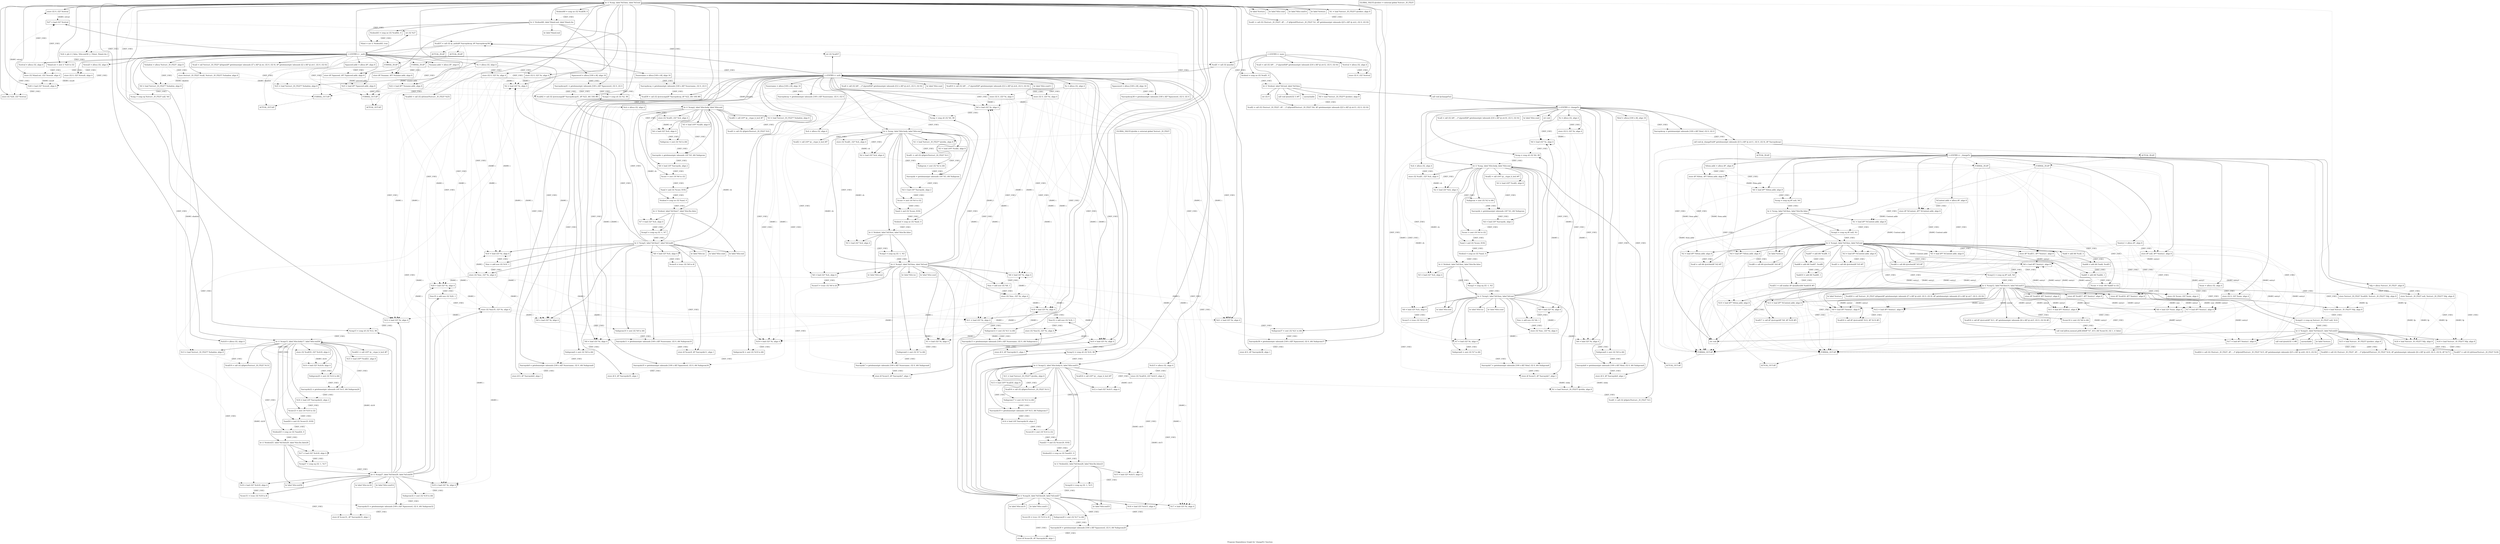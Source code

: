 digraph "Program Dependency Graph for 'changeFn' function" {
	label="Program Dependency Graph for 'changeFn' function";

	Node0x3f30900 [shape=record,label="{GLOBAL_VALUE:@stderr = external global %struct._IO_FILE*}"];
	Node0x3f30900 -> Node0x3f30970[style=dotted];
	Node0x3f30900 -> Node0x3f5b980[style=dotted];
	Node0x3f30900 -> Node0x3f6c690[style=dotted];
	Node0x3f30970 [shape=record,label="{  %1 = load %struct._IO_FILE** @stderr, align 8}"];
	Node0x3f30970 -> Node0x3f35ea0[style=dotted,label = "{DEF_USE}" ];
	Node0x3f309e0 [shape=record,label="{  %retval = alloca i32, align 4}"];
	Node0x3f309e0 -> Node0x3f341d0[style=dotted,label = "{DEF_USE}" ];
	Node0x3f309e0 -> Node0x3f34240[style=dotted,label = "{DEF_USE}" ];
	Node0x3f309e0 -> Node0x3f342b0[style=dotted,label = "{DEF_USE}" ];
	Node0x3f341d0 [shape=record,label="{  store i32 0, i32* %retval}"];
	Node0x3f341d0 -> Node0x3f342b0[style=dotted,label = "{RAW} retval"];
	Node0x3f34240 [shape=record,label="{  store i32 %26, i32* %retval}"];
	Node0x3f34240 -> Node0x3f342b0[style=dotted,label = "{RAW} retval"];
	Node0x3f342b0 [shape=record,label="{  %27 = load i32* %retval}"];
	Node0x3f342b0 -> Node0x3f38e70[style=dotted,label = "{DEF_USE}" ];
	Node0x3f341a0 [shape=record,label="{  %uname.addr = alloca i8*, align 8}"];
	Node0x3f341a0 -> Node0x3f343b0[style=dotted,label = "{DEF_USE}" ];
	Node0x3f341a0 -> Node0x3f34420[style=dotted,label = "{DEF_USE}" ];
	Node0x3f343b0 [shape=record,label="{  store i8* %uname, i8** %uname.addr, align 8}"];
	Node0x3f343b0 -> Node0x3f34420[style=dotted,label = "{RAW} uname.addr"];
	Node0x3f34420 [shape=record,label="{  %22 = load i8** %uname.addr, align 8}"];
	Node0x3f34420 -> Node0x3f36290[style=dotted,label = "{DEF_USE}" ];
	Node0x3f34420 -> Node0x3f4cb50[style=dotted];
	Node0x3f34420 -> Node0x3f4cd00[style=dotted];
	Node0x3f34550 [shape=record,label="{  %passwd.addr = alloca i8*, align 8}"];
	Node0x3f34550 -> Node0x3f345c0[style=dotted,label = "{DEF_USE}" ];
	Node0x3f34550 -> Node0x3f34630[style=dotted,label = "{DEF_USE}" ];
	Node0x3f345c0 [shape=record,label="{  store i8* %passwd, i8** %passwd.addr, align 8}"];
	Node0x3f345c0 -> Node0x3f34630[style=dotted,label = "{RAW} passwd.addr"];
	Node0x3f34630 [shape=record,label="{  %23 = load i8** %passwd.addr, align 8}"];
	Node0x3f34630 -> Node0x3f38b30[style=dotted,label = "{DEF_USE}" ];
	Node0x3f34630 -> Node0x3f4cb50[style=dotted];
	Node0x3f34630 -> Node0x3f4cd00[style=dotted];
	Node0x3f346d0 [shape=record,label="{  %i = alloca i32, align 4}"];
	Node0x3f346d0 -> Node0x3f34740[style=dotted,label = "{DEF_USE}" ];
	Node0x3f346d0 -> Node0x3f347b0[style=dotted,label = "{DEF_USE}" ];
	Node0x3f346d0 -> Node0x3f34850[style=dotted,label = "{DEF_USE}" ];
	Node0x3f346d0 -> Node0x3f34820[style=dotted,label = "{DEF_USE}" ];
	Node0x3f346d0 -> Node0x3f34490[style=dotted,label = "{DEF_USE}" ];
	Node0x3f346d0 -> Node0x3f34aa0[style=dotted,label = "{DEF_USE}" ];
	Node0x3f346d0 -> Node0x3f34b10[style=dotted,label = "{DEF_USE}" ];
	Node0x3f346d0 -> Node0x3f34b80[style=dotted,label = "{DEF_USE}" ];
	Node0x3f346d0 -> Node0x3f34bf0[style=dotted,label = "{DEF_USE}" ];
	Node0x3f346d0 -> Node0x3f34a10[style=dotted,label = "{DEF_USE}" ];
	Node0x3f346d0 -> Node0x3f34d70[style=dotted,label = "{DEF_USE}" ];
	Node0x3f346d0 -> Node0x3f34de0[style=dotted,label = "{DEF_USE}" ];
	Node0x3f34740 [shape=record,label="{  store i32 0, i32* %i, align 4}"];
	Node0x3f34740 -> Node0x3f347b0[style=dotted,label = "{RAW} i"];
	Node0x3f34740 -> Node0x3f34850[style=dotted,label = "{RAW} i"];
	Node0x3f34740 -> Node0x3f34820[style=dotted,label = "{RAW} i"];
	Node0x3f34740 -> Node0x3f34aa0[style=dotted,label = "{RAW} i"];
	Node0x3f34740 -> Node0x3f34b80[style=dotted,label = "{RAW} i"];
	Node0x3f34740 -> Node0x3f34bf0[style=dotted,label = "{RAW} i"];
	Node0x3f34740 -> Node0x3f34a10[style=dotted,label = "{RAW} i"];
	Node0x3f34740 -> Node0x3f34de0[style=dotted,label = "{RAW} i"];
	Node0x3f347b0 [shape=record,label="{  %2 = load i32* %i, align 4}"];
	Node0x3f347b0 -> Node0x3f360d0[style=dotted,label = "{DEF_USE}" ];
	Node0x3f34850 [shape=record,label="{  %9 = load i32* %i, align 4}"];
	Node0x3f34850 -> Node0x3f37710[style=dotted,label = "{DEF_USE}" ];
	Node0x3f34820 [shape=record,label="{  %10 = load i32* %i, align 4}"];
	Node0x3f34820 -> Node0x3f37900[style=dotted,label = "{DEF_USE}" ];
	Node0x3f34490 [shape=record,label="{  store i32 %inc, i32* %i, align 4}"];
	Node0x3f34490 -> Node0x3f347b0[style=dotted,label = "{RAW} i"];
	Node0x3f34490 -> Node0x3f34850[style=dotted,label = "{RAW} i"];
	Node0x3f34490 -> Node0x3f34820[style=dotted,label = "{RAW} i"];
	Node0x3f34490 -> Node0x3f34aa0[style=dotted,label = "{RAW} i"];
	Node0x3f34490 -> Node0x3f34b80[style=dotted,label = "{RAW} i"];
	Node0x3f34490 -> Node0x3f34bf0[style=dotted,label = "{RAW} i"];
	Node0x3f34490 -> Node0x3f34a10[style=dotted,label = "{RAW} i"];
	Node0x3f34490 -> Node0x3f34de0[style=dotted,label = "{RAW} i"];
	Node0x3f34aa0 [shape=record,label="{  %11 = load i32* %i, align 4}"];
	Node0x3f34aa0 -> Node0x3f35fd0[style=dotted,label = "{DEF_USE}" ];
	Node0x3f34b10 [shape=record,label="{  store i32 0, i32* %i, align 4}"];
	Node0x3f34b10 -> Node0x3f347b0[style=dotted,label = "{RAW} i"];
	Node0x3f34b10 -> Node0x3f34850[style=dotted,label = "{RAW} i"];
	Node0x3f34b10 -> Node0x3f34820[style=dotted,label = "{RAW} i"];
	Node0x3f34b10 -> Node0x3f34aa0[style=dotted,label = "{RAW} i"];
	Node0x3f34b10 -> Node0x3f34b80[style=dotted,label = "{RAW} i"];
	Node0x3f34b10 -> Node0x3f34bf0[style=dotted,label = "{RAW} i"];
	Node0x3f34b10 -> Node0x3f34a10[style=dotted,label = "{RAW} i"];
	Node0x3f34b10 -> Node0x3f34de0[style=dotted,label = "{RAW} i"];
	Node0x3f34b80 [shape=record,label="{  %12 = load i32* %i, align 4}"];
	Node0x3f34b80 -> Node0x3f363a0[style=dotted,label = "{DEF_USE}" ];
	Node0x3f34bf0 [shape=record,label="{  %19 = load i32* %i, align 4}"];
	Node0x3f34bf0 -> Node0x3f38620[style=dotted,label = "{DEF_USE}" ];
	Node0x3f34a10 [shape=record,label="{  %20 = load i32* %i, align 4}"];
	Node0x3f34a10 -> Node0x3f38810[style=dotted,label = "{DEF_USE}" ];
	Node0x3f34d70 [shape=record,label="{  store i32 %inc35, i32* %i, align 4}"];
	Node0x3f34d70 -> Node0x3f347b0[style=dotted,label = "{RAW} i"];
	Node0x3f34d70 -> Node0x3f34850[style=dotted,label = "{RAW} i"];
	Node0x3f34d70 -> Node0x3f34820[style=dotted,label = "{RAW} i"];
	Node0x3f34d70 -> Node0x3f34aa0[style=dotted,label = "{RAW} i"];
	Node0x3f34d70 -> Node0x3f34b80[style=dotted,label = "{RAW} i"];
	Node0x3f34d70 -> Node0x3f34bf0[style=dotted,label = "{RAW} i"];
	Node0x3f34d70 -> Node0x3f34a10[style=dotted,label = "{RAW} i"];
	Node0x3f34d70 -> Node0x3f34de0[style=dotted,label = "{RAW} i"];
	Node0x3f34de0 [shape=record,label="{  %21 = load i32* %i, align 4}"];
	Node0x3f34de0 -> Node0x3f35f40[style=dotted,label = "{DEF_USE}" ];
	Node0x3f34e50 [shape=record,label="{  %result = alloca i32, align 4}"];
	Node0x3f34e50 -> Node0x3f34ec0[style=dotted,label = "{DEF_USE}" ];
	Node0x3f34e50 -> Node0x3f34f30[style=dotted,label = "{DEF_USE}" ];
	Node0x3f34e50 -> Node0x3f34fd0[style=dotted,label = "{DEF_USE}" ];
	Node0x3f34ec0 [shape=record,label="{  store i32 0, i32* %result, align 4}"];
	Node0x3f34ec0 -> Node0x3f34fd0[style=dotted,label = "{RAW} result"];
	Node0x3f34f30 [shape=record,label="{  store i32 %land.ext, i32* %result, align 4}"];
	Node0x3f34f30 -> Node0x3f34fd0[style=dotted,label = "{RAW} result"];
	Node0x3f34fd0 [shape=record,label="{  %26 = load i32* %result, align 4}"];
	Node0x3f34fd0 -> Node0x3f34240[style=dotted,label = "{DEF_USE}" ];
	Node0x3f34fa0 [shape=record,label="{  %username = alloca [100 x i8], align 16}"];
	Node0x3f34fa0 -> Node0x3f35080[style=dotted,label = "{DEF_USE}" ];
	Node0x3f34fa0 -> Node0x3f350f0[style=dotted,label = "{DEF_USE}" ];
	Node0x3f34fa0 -> Node0x3f35190[style=dotted,label = "{DEF_USE}" ];
	Node0x3f35080 [shape=record,label="{  %arrayidx11 = getelementptr inbounds [100 x i8]* %username, i32 0, i64 %idxprom10}"];
	Node0x3f35080 -> Node0x3f37640[style=dotted,label = "{DEF_USE}" ];
	Node0x3f350f0 [shape=record,label="{  %arrayidx13 = getelementptr inbounds [100 x i8]* %username, i32 0, i64 %idxprom12}"];
	Node0x3f350f0 -> Node0x3f362c0[style=dotted,label = "{DEF_USE}" ];
	Node0x3f35190 [shape=record,label="{  %arraydecay = getelementptr inbounds [100 x i8]* %username, i32 0, i32 0}"];
	Node0x3f35190 -> Node0x3f36290[style=dotted,label = "{DEF_USE}" ];
	Node0x3f35160 [shape=record,label="{  %password = alloca [100 x i8], align 16}"];
	Node0x3f35160 -> Node0x3f34990[style=dotted,label = "{DEF_USE}" ];
	Node0x3f35160 -> Node0x3f35410[style=dotted,label = "{DEF_USE}" ];
	Node0x3f35160 -> Node0x3f354b0[style=dotted,label = "{DEF_USE}" ];
	Node0x3f34990 [shape=record,label="{  %arrayidx33 = getelementptr inbounds [100 x i8]* %password, i32 0, i64 %idxprom32}"];
	Node0x3f34990 -> Node0x3f38550[style=dotted,label = "{DEF_USE}" ];
	Node0x3f35410 [shape=record,label="{  %arrayidx38 = getelementptr inbounds [100 x i8]* %password, i32 0, i64 %idxprom37}"];
	Node0x3f35410 -> Node0x3f36260[style=dotted,label = "{DEF_USE}" ];
	Node0x3f354b0 [shape=record,label="{  %arraydecay41 = getelementptr inbounds [100 x i8]* %password, i32 0, i32 0}"];
	Node0x3f354b0 -> Node0x3f38b30[style=dotted,label = "{DEF_USE}" ];
	Node0x3f35480 [shape=record,label="{  %shadow = alloca %struct._IO_FILE*, align 8}"];
	Node0x3f35480 -> Node0x3f355b0[style=dotted,label = "{DEF_USE}" ];
	Node0x3f35480 -> Node0x3f35620[style=dotted,label = "{DEF_USE}" ];
	Node0x3f35480 -> Node0x3f356c0[style=dotted,label = "{DEF_USE}" ];
	Node0x3f35480 -> Node0x3f35690[style=dotted,label = "{DEF_USE}" ];
	Node0x3f35480 -> Node0x3f357c0[style=dotted,label = "{DEF_USE}" ];
	Node0x3f355b0 [shape=record,label="{  store %struct._IO_FILE* %call, %struct._IO_FILE** %shadow, align 8}"];
	Node0x3f355b0 -> Node0x3f35620[style=dotted,label = "{RAW} shadow"];
	Node0x3f355b0 -> Node0x3f356c0[style=dotted,label = "{RAW} shadow"];
	Node0x3f355b0 -> Node0x3f35690[style=dotted,label = "{RAW} shadow"];
	Node0x3f355b0 -> Node0x3f357c0[style=dotted,label = "{RAW} shadow"];
	Node0x3f35620 [shape=record,label="{  %0 = load %struct._IO_FILE** %shadow, align 8}"];
	Node0x3f35620 -> Node0x3f35d70[style=dotted,label = "{DEF_USE}" ];
	Node0x3f356c0 [shape=record,label="{  %3 = load %struct._IO_FILE** %shadow, align 8}"];
	Node0x3f356c0 -> Node0x3f36480[style=dotted,label = "{DEF_USE}" ];
	Node0x3f35690 [shape=record,label="{  %13 = load %struct._IO_FILE** %shadow, align 8}"];
	Node0x3f35690 -> Node0x3f37aa0[style=dotted,label = "{DEF_USE}" ];
	Node0x3f357c0 [shape=record,label="{  %25 = load %struct._IO_FILE** %shadow, align 8}"];
	Node0x3f357c0 -> Node0x3f36a70[style=dotted,label = "{DEF_USE}" ];
	Node0x3f358c0 [shape=record,label="{  %ch = alloca i32, align 4}"];
	Node0x3f358c0 -> Node0x3f35930[style=dotted,label = "{DEF_USE}" ];
	Node0x3f358c0 -> Node0x3f359a0[style=dotted,label = "{DEF_USE}" ];
	Node0x3f358c0 -> Node0x3f35a40[style=dotted,label = "{DEF_USE}" ];
	Node0x3f358c0 -> Node0x3f35a10[style=dotted,label = "{DEF_USE}" ];
	Node0x3f35930 [shape=record,label="{  store i32 %call3, i32* %ch, align 4}"];
	Node0x3f35930 -> Node0x3f359a0[style=dotted,label = "{RAW} ch"];
	Node0x3f35930 -> Node0x3f35a40[style=dotted,label = "{RAW} ch"];
	Node0x3f35930 -> Node0x3f35a10[style=dotted,label = "{RAW} ch"];
	Node0x3f359a0 [shape=record,label="{  %4 = load i32* %ch, align 4}"];
	Node0x3f359a0 -> Node0x3f365d0[style=dotted,label = "{DEF_USE}" ];
	Node0x3f35a40 [shape=record,label="{  %7 = load i32* %ch, align 4}"];
	Node0x3f35a40 -> Node0x3f373e0[style=dotted,label = "{DEF_USE}" ];
	Node0x3f35a10 [shape=record,label="{  %8 = load i32* %ch, align 4}"];
	Node0x3f35a10 -> Node0x3f375c0[style=dotted,label = "{DEF_USE}" ];
	Node0x3f35af0 [shape=record,label="{  %ch18 = alloca i32, align 4}"];
	Node0x3f35af0 -> Node0x3f35b60[style=dotted,label = "{DEF_USE}" ];
	Node0x3f35af0 -> Node0x3f35bd0[style=dotted,label = "{DEF_USE}" ];
	Node0x3f35af0 -> Node0x3f35c70[style=dotted,label = "{DEF_USE}" ];
	Node0x3f35af0 -> Node0x3f35c40[style=dotted,label = "{DEF_USE}" ];
	Node0x3f35b60 [shape=record,label="{  store i32 %call19, i32* %ch18, align 4}"];
	Node0x3f35b60 -> Node0x3f35bd0[style=dotted,label = "{RAW} ch18"];
	Node0x3f35b60 -> Node0x3f35c70[style=dotted,label = "{RAW} ch18"];
	Node0x3f35b60 -> Node0x3f35c40[style=dotted,label = "{RAW} ch18"];
	Node0x3f35bd0 [shape=record,label="{  %14 = load i32* %ch18, align 4}"];
	Node0x3f35bd0 -> Node0x3f37cd0[style=dotted,label = "{DEF_USE}" ];
	Node0x3f35c70 [shape=record,label="{  %17 = load i32* %ch18, align 4}"];
	Node0x3f35c70 -> Node0x3f381f0[style=dotted,label = "{DEF_USE}" ];
	Node0x3f35c40 [shape=record,label="{  %18 = load i32* %ch18, align 4}"];
	Node0x3f35c40 -> Node0x3f384d0[style=dotted,label = "{DEF_USE}" ];
	Node0x3f35d70 [shape=record,label="{  %cmp = icmp eq %struct._IO_FILE* null, %0}"];
	Node0x3f35d70 -> Node0x3f35e30[style=dotted,label = "{DEF_USE}" ];
	Node0x3f35e30 [shape=record,label="{  br i1 %cmp, label %if.then, label %if.end}"];
	Node0x3f35e30 -> Node0x3f30970;
	Node0x3f35e30 -> Node0x3f35ea0;
	Node0x3f35e30 -> Node0x3f341d0;
	Node0x3f35e30 -> Node0x3f35f10;
	Node0x3f35e30 -> Node0x3f34740;
	Node0x3f35e30 -> Node0x3f36060;
	Node0x3f35e30 -> Node0x3f347b0;
	Node0x3f35e30 -> Node0x3f360d0;
	Node0x3f35e30 -> Node0x3f36140;
	Node0x3f35e30 -> Node0x3f34aa0;
	Node0x3f35e30 -> Node0x3f35fd0;
	Node0x3f35e30 -> Node0x3f350f0;
	Node0x3f35e30 -> Node0x3f362c0;
	Node0x3f35e30 -> Node0x3f34b10;
	Node0x3f35e30 -> Node0x3f36330;
	Node0x3f35e30 -> Node0x3f34b80;
	Node0x3f35e30 -> Node0x3f363a0;
	Node0x3f35e30 -> Node0x3f361b0;
	Node0x3f35e30 -> Node0x3f34de0;
	Node0x3f35e30 -> Node0x3f35f40;
	Node0x3f35e30 -> Node0x3f35410;
	Node0x3f35e30 -> Node0x3f36260;
	Node0x3f35e30 -> Node0x3f35190;
	Node0x3f35e30 -> Node0x3f34420;
	Node0x3f35e30 -> Node0x3f36290;
	Node0x3f35e30 -> Node0x3f35280;
	Node0x3f35e30 -> Node0x3f352f0;
	Node0x3f35e30 -> Node0x3f35360;
	Node0x3f35e30 -> Node0x3f353d0;
	Node0x3f35e30 -> Node0x3f34f30;
	Node0x3f35e30 -> Node0x3f357c0;
	Node0x3f35e30 -> Node0x3f36a70;
	Node0x3f35e30 -> Node0x3f34fd0;
	Node0x3f35e30 -> Node0x3f34240;
	Node0x3f35e30 -> Node0x3f36410;
	Node0x3f35ea0 [shape=record,label="{  %call1 = call i32 (%struct._IO_FILE*, i8*, ...)* @fprintf(%struct._IO_FILE* %1, i8* getelementptr inbounds ([25 x i8]* @.str2, i32 0, i32 0))}"];
	Node0x3f35f10 [shape=record,label="{  br label %return}"];
	Node0x3f36060 [shape=record,label="{  br label %for.cond}"];
	Node0x3f360d0 [shape=record,label="{  %cmp2 = icmp slt i32 %2, 99}"];
	Node0x3f360d0 -> Node0x3f36140[style=dotted,label = "{DEF_USE}" ];
	Node0x3f36140 [shape=record,label="{  br i1 %cmp2, label %for.body, label %for.end}"];
	Node0x3f36140 -> Node0x3f356c0;
	Node0x3f36140 -> Node0x3f36480;
	Node0x3f36140 -> Node0x3f35930;
	Node0x3f36140 -> Node0x3f359a0;
	Node0x3f36140 -> Node0x3f365d0;
	Node0x3f36140 -> Node0x3f36fc0;
	Node0x3f36140 -> Node0x3f37030;
	Node0x3f36140 -> Node0x3f370a0;
	Node0x3f36140 -> Node0x3f37110;
	Node0x3f36140 -> Node0x3f36f30;
	Node0x3f36140 -> Node0x3f37290;
	Node0x3f36140 -> Node0x3f37300;
	Node0x3f36140 -> Node0x3f37370;
	Node0x3f35fd0 [shape=record,label="{  %idxprom12 = sext i32 %11 to i64}"];
	Node0x3f35fd0 -> Node0x3f350f0[style=dotted,label = "{DEF_USE}" ];
	Node0x3f362c0 [shape=record,label="{  store i8 0, i8* %arrayidx13, align 1}"];
	Node0x3f36330 [shape=record,label="{  br label %for.cond14}"];
	Node0x3f363a0 [shape=record,label="{  %cmp15 = icmp slt i32 %12, 99}"];
	Node0x3f363a0 -> Node0x3f361b0[style=dotted,label = "{DEF_USE}" ];
	Node0x3f361b0 [shape=record,label="{  br i1 %cmp15, label %for.body17, label %for.end36}"];
	Node0x3f361b0 -> Node0x3f35690;
	Node0x3f361b0 -> Node0x3f37aa0;
	Node0x3f361b0 -> Node0x3f35b60;
	Node0x3f361b0 -> Node0x3f35bd0;
	Node0x3f361b0 -> Node0x3f37cd0;
	Node0x3f361b0 -> Node0x3f37dd0;
	Node0x3f361b0 -> Node0x3f37e40;
	Node0x3f361b0 -> Node0x3f37eb0;
	Node0x3f361b0 -> Node0x3f37f20;
	Node0x3f361b0 -> Node0x3f37d40;
	Node0x3f361b0 -> Node0x3f380a0;
	Node0x3f361b0 -> Node0x3f38110;
	Node0x3f361b0 -> Node0x3f38180;
	Node0x3f35f40 [shape=record,label="{  %idxprom37 = sext i32 %21 to i64}"];
	Node0x3f35f40 -> Node0x3f35410[style=dotted,label = "{DEF_USE}" ];
	Node0x3f36260 [shape=record,label="{  store i8 0, i8* %arrayidx38, align 1}"];
	Node0x3f36290 [shape=record,label="{  %call39 = call i32 @strncmp(i8* %arraydecay, i8* %22, i64 100) #8}"];
	Node0x3f35280 [shape=record,label="{  %tobool40 = icmp ne i32 %call39, 0}"];
	Node0x3f35280 -> Node0x3f352f0[style=dotted,label = "{DEF_USE}" ];
	Node0x3f352f0 [shape=record,label="{  br i1 %tobool40, label %land.end, label %land.rhs}"];
	Node0x3f352f0 -> Node0x3f354b0;
	Node0x3f352f0 -> Node0x3f34630;
	Node0x3f352f0 -> Node0x3f38b30;
	Node0x3f352f0 -> Node0x3f389b0;
	Node0x3f352f0 -> Node0x3f38be0;
	Node0x3f352f0 -> Node0x3f38ce0;
	Node0x3f35360 [shape=record,label="{  %24 = phi i1 [ false, %for.end36 ], [ %lnot, %land.rhs ]}"];
	Node0x3f35360 -> Node0x3f353d0[style=dotted,label = "{DEF_USE}" ];
	Node0x3f353d0 [shape=record,label="{  %land.ext = zext i1 %24 to i32}"];
	Node0x3f353d0 -> Node0x3f34f30[style=dotted,label = "{DEF_USE}" ];
	Node0x3f36a70 [shape=record,label="{  %call44 = call i32 @fclose(%struct._IO_FILE* %25)}"];
	Node0x3f36410 [shape=record,label="{  br label %return}"];
	Node0x3f36480 [shape=record,label="{  %call3 = call i32 @fgetc(%struct._IO_FILE* %3)}"];
	Node0x3f365d0 [shape=record,label="{  %idxprom = sext i32 %4 to i64}"];
	Node0x3f365d0 -> Node0x3f370a0[style=dotted,label = "{DEF_USE}" ];
	Node0x3f36fc0 [shape=record,label="{  %call4 = call i16** @__ctype_b_loc() #7}"];
	Node0x3f37030 [shape=record,label="{  %5 = load i16** %call4, align 8}"];
	Node0x3f37030 -> Node0x3f370a0[style=dotted,label = "{DEF_USE}" ];
	Node0x3f370a0 [shape=record,label="{  %arrayidx = getelementptr inbounds i16* %5, i64 %idxprom}"];
	Node0x3f370a0 -> Node0x3f37110[style=dotted,label = "{DEF_USE}" ];
	Node0x3f37110 [shape=record,label="{  %6 = load i16* %arrayidx, align 2}"];
	Node0x3f37110 -> Node0x3f36f30[style=dotted,label = "{DEF_USE}" ];
	Node0x3f36f30 [shape=record,label="{  %conv = zext i16 %6 to i32}"];
	Node0x3f36f30 -> Node0x3f37290[style=dotted,label = "{DEF_USE}" ];
	Node0x3f37290 [shape=record,label="{  %and = and i32 %conv, 8192}"];
	Node0x3f37290 -> Node0x3f37300[style=dotted,label = "{DEF_USE}" ];
	Node0x3f37300 [shape=record,label="{  %tobool = icmp ne i32 %and, 0}"];
	Node0x3f37300 -> Node0x3f37370[style=dotted,label = "{DEF_USE}" ];
	Node0x3f37370 [shape=record,label="{  br i1 %tobool, label %if.then7, label %lor.lhs.false}"];
	Node0x3f37370 -> Node0x3f35a40;
	Node0x3f37370 -> Node0x3f373e0;
	Node0x3f37370 -> Node0x3f37480;
	Node0x3f37370 -> Node0x3f37450;
	Node0x3f373e0 [shape=record,label="{  %cmp5 = icmp eq i32 -1, %7}"];
	Node0x3f373e0 -> Node0x3f37480[style=dotted,label = "{DEF_USE}" ];
	Node0x3f37480 [shape=record,label="{  br i1 %cmp5, label %if.then7, label %if.end8}"];
	Node0x3f37480 -> Node0x3f347b0;
	Node0x3f37480 -> Node0x3f360d0;
	Node0x3f37480 -> Node0x3f36140;
	Node0x3f37480 -> Node0x3f37450;
	Node0x3f37480 -> Node0x3f35a10;
	Node0x3f37480 -> Node0x3f375c0;
	Node0x3f37480 -> Node0x3f34850;
	Node0x3f37480 -> Node0x3f37710;
	Node0x3f37480 -> Node0x3f35080;
	Node0x3f37480 -> Node0x3f37640;
	Node0x3f37480 -> Node0x3f37890;
	Node0x3f37480 -> Node0x3f34820;
	Node0x3f37480 -> Node0x3f37900;
	Node0x3f37480 -> Node0x3f34490;
	Node0x3f37480 -> Node0x3f37970;
	Node0x3f37450 [shape=record,label="{  br label %for.end}"];
	Node0x3f375c0 [shape=record,label="{  %conv9 = trunc i32 %8 to i8}"];
	Node0x3f375c0 -> Node0x3f37640[style=dotted,label = "{DEF_USE}" ];
	Node0x3f37710 [shape=record,label="{  %idxprom10 = sext i32 %9 to i64}"];
	Node0x3f37710 -> Node0x3f35080[style=dotted,label = "{DEF_USE}" ];
	Node0x3f37640 [shape=record,label="{  store i8 %conv9, i8* %arrayidx11, align 1}"];
	Node0x3f37890 [shape=record,label="{  br label %for.inc}"];
	Node0x3f37900 [shape=record,label="{  %inc = add nsw i32 %10, 1}"];
	Node0x3f37900 -> Node0x3f34490[style=dotted,label = "{DEF_USE}" ];
	Node0x3f37970 [shape=record,label="{  br label %for.cond}"];
	Node0x3f37aa0 [shape=record,label="{  %call19 = call i32 @fgetc(%struct._IO_FILE* %13)}"];
	Node0x3f37cd0 [shape=record,label="{  %idxprom20 = sext i32 %14 to i64}"];
	Node0x3f37cd0 -> Node0x3f37eb0[style=dotted,label = "{DEF_USE}" ];
	Node0x3f37dd0 [shape=record,label="{  %call21 = call i16** @__ctype_b_loc() #7}"];
	Node0x3f37e40 [shape=record,label="{  %15 = load i16** %call21, align 8}"];
	Node0x3f37e40 -> Node0x3f37eb0[style=dotted,label = "{DEF_USE}" ];
	Node0x3f37eb0 [shape=record,label="{  %arrayidx22 = getelementptr inbounds i16* %15, i64 %idxprom20}"];
	Node0x3f37eb0 -> Node0x3f37f20[style=dotted,label = "{DEF_USE}" ];
	Node0x3f37f20 [shape=record,label="{  %16 = load i16* %arrayidx22, align 2}"];
	Node0x3f37f20 -> Node0x3f37d40[style=dotted,label = "{DEF_USE}" ];
	Node0x3f37d40 [shape=record,label="{  %conv23 = zext i16 %16 to i32}"];
	Node0x3f37d40 -> Node0x3f380a0[style=dotted,label = "{DEF_USE}" ];
	Node0x3f380a0 [shape=record,label="{  %and24 = and i32 %conv23, 8192}"];
	Node0x3f380a0 -> Node0x3f38110[style=dotted,label = "{DEF_USE}" ];
	Node0x3f38110 [shape=record,label="{  %tobool25 = icmp ne i32 %and24, 0}"];
	Node0x3f38110 -> Node0x3f38180[style=dotted,label = "{DEF_USE}" ];
	Node0x3f38180 [shape=record,label="{  br i1 %tobool25, label %if.then29, label %lor.lhs.false26}"];
	Node0x3f38180 -> Node0x3f35c70;
	Node0x3f38180 -> Node0x3f381f0;
	Node0x3f38180 -> Node0x3f38390;
	Node0x3f38180 -> Node0x3f38360;
	Node0x3f381f0 [shape=record,label="{  %cmp27 = icmp eq i32 -1, %17}"];
	Node0x3f381f0 -> Node0x3f38390[style=dotted,label = "{DEF_USE}" ];
	Node0x3f38390 [shape=record,label="{  br i1 %cmp27, label %if.then29, label %if.end30}"];
	Node0x3f38390 -> Node0x3f34b80;
	Node0x3f38390 -> Node0x3f363a0;
	Node0x3f38390 -> Node0x3f361b0;
	Node0x3f38390 -> Node0x3f38360;
	Node0x3f38390 -> Node0x3f35c40;
	Node0x3f38390 -> Node0x3f384d0;
	Node0x3f38390 -> Node0x3f34bf0;
	Node0x3f38390 -> Node0x3f38620;
	Node0x3f38390 -> Node0x3f34990;
	Node0x3f38390 -> Node0x3f38550;
	Node0x3f38390 -> Node0x3f387a0;
	Node0x3f38390 -> Node0x3f34a10;
	Node0x3f38390 -> Node0x3f38810;
	Node0x3f38390 -> Node0x3f34d70;
	Node0x3f38390 -> Node0x3f38880;
	Node0x3f38360 [shape=record,label="{  br label %for.end36}"];
	Node0x3f384d0 [shape=record,label="{  %conv31 = trunc i32 %18 to i8}"];
	Node0x3f384d0 -> Node0x3f38550[style=dotted,label = "{DEF_USE}" ];
	Node0x3f38620 [shape=record,label="{  %idxprom32 = sext i32 %19 to i64}"];
	Node0x3f38620 -> Node0x3f34990[style=dotted,label = "{DEF_USE}" ];
	Node0x3f38550 [shape=record,label="{  store i8 %conv31, i8* %arrayidx33, align 1}"];
	Node0x3f387a0 [shape=record,label="{  br label %for.inc34}"];
	Node0x3f38810 [shape=record,label="{  %inc35 = add nsw i32 %20, 1}"];
	Node0x3f38810 -> Node0x3f34d70[style=dotted,label = "{DEF_USE}" ];
	Node0x3f38880 [shape=record,label="{  br label %for.cond14}"];
	Node0x3f38b30 [shape=record,label="{  %call42 = call i32 @strncmp(i8* %arraydecay41, i8* %23, i64 100) #8}"];
	Node0x3f389b0 [shape=record,label="{  %tobool43 = icmp ne i32 %call42, 0}"];
	Node0x3f389b0 -> Node0x3f38be0[style=dotted,label = "{DEF_USE}" ];
	Node0x3f38be0 [shape=record,label="{  %lnot = xor i1 %tobool43, true}"];
	Node0x3f38be0 -> Node0x3f35360[style=dotted,label = "{DEF_USE}" ];
	Node0x3f38ce0 [shape=record,label="{  br label %land.end}"];
	Node0x3f38e70 [shape=record,label="{  ret i32 %27}"];
	Node0x3f38e70 -> Node0x3f4bf30[style=dotted];
	Node0x3f38f00 [shape=record,label="{\<\<ENTRY\>\> _auth}"];
	Node0x3f38f00 -> Node0x3f309e0;
	Node0x3f38f00 -> Node0x3f341a0;
	Node0x3f38f00 -> Node0x3f34550;
	Node0x3f38f00 -> Node0x3f346d0;
	Node0x3f38f00 -> Node0x3f34e50;
	Node0x3f38f00 -> Node0x3f34fa0;
	Node0x3f38f00 -> Node0x3f35160;
	Node0x3f38f00 -> Node0x3f35480;
	Node0x3f38f00 -> Node0x3f358c0;
	Node0x3f38f00 -> Node0x3f35af0;
	Node0x3f38f00 -> Node0x3f343b0;
	Node0x3f38f00 -> Node0x3f345c0;
	Node0x3f38f00 -> Node0x3f34ec0;
	Node0x3f38f00 -> Node0x3f38f90;
	Node0x3f38f00 -> Node0x3f355b0;
	Node0x3f38f00 -> Node0x3f35620;
	Node0x3f38f00 -> Node0x3f35d70;
	Node0x3f38f00 -> Node0x3f35e30;
	Node0x3f38f00 -> Node0x3f342b0;
	Node0x3f38f00 -> Node0x3f38e70;
	Node0x3f38f00 -> Node0x3f4cae0[style=dashed];
	Node0x3f38f00 -> Node0x3f4cb50[style=dashed];
	Node0x3f38f00 -> Node0x3f4cc90[style=dashed];
	Node0x3f38f00 -> Node0x3f4cd00[style=dashed];
	Node0x3f38f90 [shape=record,label="{  %call = call %struct._IO_FILE* @fopen(i8* getelementptr inbounds ([7 x i8]* @.str, i32 0, i32 0), i8* getelementptr inbounds ([2 x i8]* @.str1, i32 0, i32 0))}"];
	Node0x3f46c10 [shape=record,label="{  %i = alloca i32, align 4}"];
	Node0x3f46c10 -> Node0x3f46c80[style=dotted,label = "{DEF_USE}" ];
	Node0x3f46c10 -> Node0x3f46cf0[style=dotted,label = "{DEF_USE}" ];
	Node0x3f46c10 -> Node0x3f48bd0[style=dotted,label = "{DEF_USE}" ];
	Node0x3f46c10 -> Node0x3f48ac0[style=dotted,label = "{DEF_USE}" ];
	Node0x3f46c10 -> Node0x3f48c80[style=dotted,label = "{DEF_USE}" ];
	Node0x3f46c10 -> Node0x3f48d80[style=dotted,label = "{DEF_USE}" ];
	Node0x3f46c10 -> Node0x3f48df0[style=dotted,label = "{DEF_USE}" ];
	Node0x3f46c10 -> Node0x3f48540[style=dotted,label = "{DEF_USE}" ];
	Node0x3f46c10 -> Node0x3f36700[style=dotted,label = "{DEF_USE}" ];
	Node0x3f46c10 -> Node0x3f48cf0[style=dotted,label = "{DEF_USE}" ];
	Node0x3f46c10 -> Node0x3f36880[style=dotted,label = "{DEF_USE}" ];
	Node0x3f46c10 -> Node0x3f368f0[style=dotted,label = "{DEF_USE}" ];
	Node0x3f46c80 [shape=record,label="{  store i32 0, i32* %i, align 4}"];
	Node0x3f46c80 -> Node0x3f46cf0[style=dotted,label = "{RAW} i"];
	Node0x3f46c80 -> Node0x3f48bd0[style=dotted,label = "{RAW} i"];
	Node0x3f46c80 -> Node0x3f48ac0[style=dotted,label = "{RAW} i"];
	Node0x3f46c80 -> Node0x3f48d80[style=dotted,label = "{RAW} i"];
	Node0x3f46c80 -> Node0x3f48540[style=dotted,label = "{RAW} i"];
	Node0x3f46c80 -> Node0x3f36700[style=dotted,label = "{RAW} i"];
	Node0x3f46c80 -> Node0x3f48cf0[style=dotted,label = "{RAW} i"];
	Node0x3f46c80 -> Node0x3f368f0[style=dotted,label = "{RAW} i"];
	Node0x3f46cf0 [shape=record,label="{  %0 = load i32* %i, align 4}"];
	Node0x3f46cf0 -> Node0x3f49ec0[style=dotted,label = "{DEF_USE}" ];
	Node0x3f48af0 [shape=record,label="{GLOBAL_VALUE:@stdin = external global %struct._IO_FILE*}"];
	Node0x3f48af0 -> Node0x3f48b60[style=dotted];
	Node0x3f48af0 -> Node0x3f36660[style=dotted];
	Node0x3f48af0 -> Node0x3f66dd0[style=dotted];
	Node0x3f48b60 [shape=record,label="{  %1 = load %struct._IO_FILE** @stdin, align 8}"];
	Node0x3f48b60 -> Node0x3f4a080[style=dotted,label = "{DEF_USE}" ];
	Node0x3f48bd0 [shape=record,label="{  %7 = load i32* %i, align 4}"];
	Node0x3f48bd0 -> Node0x3f4a920[style=dotted,label = "{DEF_USE}" ];
	Node0x3f48ac0 [shape=record,label="{  %8 = load i32* %i, align 4}"];
	Node0x3f48ac0 -> Node0x3f4ab10[style=dotted,label = "{DEF_USE}" ];
	Node0x3f48c80 [shape=record,label="{  store i32 %inc, i32* %i, align 4}"];
	Node0x3f48c80 -> Node0x3f46cf0[style=dotted,label = "{RAW} i"];
	Node0x3f48c80 -> Node0x3f48bd0[style=dotted,label = "{RAW} i"];
	Node0x3f48c80 -> Node0x3f48ac0[style=dotted,label = "{RAW} i"];
	Node0x3f48c80 -> Node0x3f48d80[style=dotted,label = "{RAW} i"];
	Node0x3f48c80 -> Node0x3f48540[style=dotted,label = "{RAW} i"];
	Node0x3f48c80 -> Node0x3f36700[style=dotted,label = "{RAW} i"];
	Node0x3f48c80 -> Node0x3f48cf0[style=dotted,label = "{RAW} i"];
	Node0x3f48c80 -> Node0x3f368f0[style=dotted,label = "{RAW} i"];
	Node0x3f48d80 [shape=record,label="{  %9 = load i32* %i, align 4}"];
	Node0x3f48d80 -> Node0x3f4acb0[style=dotted,label = "{DEF_USE}" ];
	Node0x3f48df0 [shape=record,label="{  store i32 0, i32* %i, align 4}"];
	Node0x3f48df0 -> Node0x3f46cf0[style=dotted,label = "{RAW} i"];
	Node0x3f48df0 -> Node0x3f48bd0[style=dotted,label = "{RAW} i"];
	Node0x3f48df0 -> Node0x3f48ac0[style=dotted,label = "{RAW} i"];
	Node0x3f48df0 -> Node0x3f48d80[style=dotted,label = "{RAW} i"];
	Node0x3f48df0 -> Node0x3f48540[style=dotted,label = "{RAW} i"];
	Node0x3f48df0 -> Node0x3f36700[style=dotted,label = "{RAW} i"];
	Node0x3f48df0 -> Node0x3f48cf0[style=dotted,label = "{RAW} i"];
	Node0x3f48df0 -> Node0x3f368f0[style=dotted,label = "{RAW} i"];
	Node0x3f48540 [shape=record,label="{  %10 = load i32* %i, align 4}"];
	Node0x3f48540 -> Node0x3f4ae80[style=dotted,label = "{DEF_USE}" ];
	Node0x3f36660 [shape=record,label="{  %11 = load %struct._IO_FILE** @stdin, align 8}"];
	Node0x3f36660 -> Node0x3f4b030[style=dotted,label = "{DEF_USE}" ];
	Node0x3f36700 [shape=record,label="{  %17 = load i32* %i, align 4}"];
	Node0x3f36700 -> Node0x3f4b9f0[style=dotted,label = "{DEF_USE}" ];
	Node0x3f48cf0 [shape=record,label="{  %18 = load i32* %i, align 4}"];
	Node0x3f48cf0 -> Node0x3f4bbe0[style=dotted,label = "{DEF_USE}" ];
	Node0x3f36880 [shape=record,label="{  store i32 %inc32, i32* %i, align 4}"];
	Node0x3f36880 -> Node0x3f46cf0[style=dotted,label = "{RAW} i"];
	Node0x3f36880 -> Node0x3f48bd0[style=dotted,label = "{RAW} i"];
	Node0x3f36880 -> Node0x3f48ac0[style=dotted,label = "{RAW} i"];
	Node0x3f36880 -> Node0x3f48d80[style=dotted,label = "{RAW} i"];
	Node0x3f36880 -> Node0x3f48540[style=dotted,label = "{RAW} i"];
	Node0x3f36880 -> Node0x3f36700[style=dotted,label = "{RAW} i"];
	Node0x3f36880 -> Node0x3f48cf0[style=dotted,label = "{RAW} i"];
	Node0x3f36880 -> Node0x3f368f0[style=dotted,label = "{RAW} i"];
	Node0x3f368f0 [shape=record,label="{  %19 = load i32* %i, align 4}"];
	Node0x3f368f0 -> Node0x3f4bd80[style=dotted,label = "{DEF_USE}" ];
	Node0x3f36960 [shape=record,label="{  %username = alloca [100 x i8], align 16}"];
	Node0x3f36960 -> Node0x3f369d0[style=dotted,label = "{DEF_USE}" ];
	Node0x3f36960 -> Node0x3f36a00[style=dotted,label = "{DEF_USE}" ];
	Node0x3f36960 -> Node0x3f49720[style=dotted,label = "{DEF_USE}" ];
	Node0x3f369d0 [shape=record,label="{  %arrayidx7 = getelementptr inbounds [100 x i8]* %username, i32 0, i64 %idxprom6}"];
	Node0x3f369d0 -> Node0x3f4a850[style=dotted,label = "{DEF_USE}" ];
	Node0x3f36a00 [shape=record,label="{  %arrayidx9 = getelementptr inbounds [100 x i8]* %username, i32 0, i64 %idxprom8}"];
	Node0x3f36a00 -> Node0x3f4add0[style=dotted,label = "{DEF_USE}" ];
	Node0x3f49720 [shape=record,label="{  %arraydecay = getelementptr inbounds [100 x i8]* %username, i32 0, i32 0}"];
	Node0x3f49720 -> Node0x3f4bf30[style=dotted,label = "{DEF_USE}" ];
	Node0x3f496f0 [shape=record,label="{  %password = alloca [100 x i8], align 16}"];
	Node0x3f496f0 -> Node0x3f49820[style=dotted,label = "{DEF_USE}" ];
	Node0x3f496f0 -> Node0x3f49890[style=dotted,label = "{DEF_USE}" ];
	Node0x3f496f0 -> Node0x3f49930[style=dotted,label = "{DEF_USE}" ];
	Node0x3f49820 [shape=record,label="{  %arrayidx30 = getelementptr inbounds [100 x i8]* %password, i32 0, i64 %idxprom29}"];
	Node0x3f49820 -> Node0x3f4b920[style=dotted,label = "{DEF_USE}" ];
	Node0x3f49890 [shape=record,label="{  %arrayidx35 = getelementptr inbounds [100 x i8]* %password, i32 0, i64 %idxprom34}"];
	Node0x3f49890 -> Node0x3f4bea0[style=dotted,label = "{DEF_USE}" ];
	Node0x3f49930 [shape=record,label="{  %arraydecay36 = getelementptr inbounds [100 x i8]* %password, i32 0, i32 0}"];
	Node0x3f49930 -> Node0x3f4bf30[style=dotted,label = "{DEF_USE}" ];
	Node0x3f49900 [shape=record,label="{  %ch = alloca i32, align 4}"];
	Node0x3f49900 -> Node0x3f49a30[style=dotted,label = "{DEF_USE}" ];
	Node0x3f49900 -> Node0x3f49aa0[style=dotted,label = "{DEF_USE}" ];
	Node0x3f49900 -> Node0x3f49b40[style=dotted,label = "{DEF_USE}" ];
	Node0x3f49900 -> Node0x3f49b10[style=dotted,label = "{DEF_USE}" ];
	Node0x3f49a30 [shape=record,label="{  store i32 %call1, i32* %ch, align 4}"];
	Node0x3f49a30 -> Node0x3f49aa0[style=dotted,label = "{RAW} ch"];
	Node0x3f49a30 -> Node0x3f49b40[style=dotted,label = "{RAW} ch"];
	Node0x3f49a30 -> Node0x3f49b10[style=dotted,label = "{RAW} ch"];
	Node0x3f49aa0 [shape=record,label="{  %2 = load i32* %ch, align 4}"];
	Node0x3f49aa0 -> Node0x3f4a0f0[style=dotted,label = "{DEF_USE}" ];
	Node0x3f49b40 [shape=record,label="{  %5 = load i32* %ch, align 4}"];
	Node0x3f49b40 -> Node0x3f4a610[style=dotted,label = "{DEF_USE}" ];
	Node0x3f49b10 [shape=record,label="{  %6 = load i32* %ch, align 4}"];
	Node0x3f49b10 -> Node0x3f4a7d0[style=dotted,label = "{DEF_USE}" ];
	Node0x3f49c40 [shape=record,label="{  %ch15 = alloca i32, align 4}"];
	Node0x3f49c40 -> Node0x3f49cb0[style=dotted,label = "{DEF_USE}" ];
	Node0x3f49c40 -> Node0x3f49d20[style=dotted,label = "{DEF_USE}" ];
	Node0x3f49c40 -> Node0x3f49dc0[style=dotted,label = "{DEF_USE}" ];
	Node0x3f49c40 -> Node0x3f49d90[style=dotted,label = "{DEF_USE}" ];
	Node0x3f49cb0 [shape=record,label="{  store i32 %call16, i32* %ch15, align 4}"];
	Node0x3f49cb0 -> Node0x3f49d20[style=dotted,label = "{RAW} ch15"];
	Node0x3f49cb0 -> Node0x3f49dc0[style=dotted,label = "{RAW} ch15"];
	Node0x3f49cb0 -> Node0x3f49d90[style=dotted,label = "{RAW} ch15"];
	Node0x3f49d20 [shape=record,label="{  %12 = load i32* %ch15, align 4}"];
	Node0x3f49d20 -> Node0x3f4b0a0[style=dotted,label = "{DEF_USE}" ];
	Node0x3f49dc0 [shape=record,label="{  %15 = load i32* %ch15, align 4}"];
	Node0x3f49dc0 -> Node0x3f4b5c0[style=dotted,label = "{DEF_USE}" ];
	Node0x3f49d90 [shape=record,label="{  %16 = load i32* %ch15, align 4}"];
	Node0x3f49d90 -> Node0x3f4b8a0[style=dotted,label = "{DEF_USE}" ];
	Node0x3f49ec0 [shape=record,label="{  %cmp = icmp slt i32 %0, 99}"];
	Node0x3f49ec0 -> Node0x3f4a010[style=dotted,label = "{DEF_USE}" ];
	Node0x3f4a010 [shape=record,label="{  br i1 %cmp, label %for.body, label %for.end}"];
	Node0x3f4a010 -> Node0x3f48b60;
	Node0x3f4a010 -> Node0x3f4a080;
	Node0x3f4a010 -> Node0x3f49a30;
	Node0x3f4a010 -> Node0x3f49aa0;
	Node0x3f4a010 -> Node0x3f4a0f0;
	Node0x3f4a010 -> Node0x3f4a1f0;
	Node0x3f4a010 -> Node0x3f4a260;
	Node0x3f4a010 -> Node0x3f4a2d0;
	Node0x3f4a010 -> Node0x3f4a340;
	Node0x3f4a010 -> Node0x3f4a160;
	Node0x3f4a010 -> Node0x3f4a4c0;
	Node0x3f4a010 -> Node0x3f4a530;
	Node0x3f4a010 -> Node0x3f4a5a0;
	Node0x3f4a080 [shape=record,label="{  %call1 = call i32 @fgetc(%struct._IO_FILE* %1)}"];
	Node0x3f4a0f0 [shape=record,label="{  %idxprom = sext i32 %2 to i64}"];
	Node0x3f4a0f0 -> Node0x3f4a2d0[style=dotted,label = "{DEF_USE}" ];
	Node0x3f4a1f0 [shape=record,label="{  %call2 = call i16** @__ctype_b_loc() #7}"];
	Node0x3f4a260 [shape=record,label="{  %3 = load i16** %call2, align 8}"];
	Node0x3f4a260 -> Node0x3f4a2d0[style=dotted,label = "{DEF_USE}" ];
	Node0x3f4a2d0 [shape=record,label="{  %arrayidx = getelementptr inbounds i16* %3, i64 %idxprom}"];
	Node0x3f4a2d0 -> Node0x3f4a340[style=dotted,label = "{DEF_USE}" ];
	Node0x3f4a340 [shape=record,label="{  %4 = load i16* %arrayidx, align 2}"];
	Node0x3f4a340 -> Node0x3f4a160[style=dotted,label = "{DEF_USE}" ];
	Node0x3f4a160 [shape=record,label="{  %conv = zext i16 %4 to i32}"];
	Node0x3f4a160 -> Node0x3f4a4c0[style=dotted,label = "{DEF_USE}" ];
	Node0x3f4a4c0 [shape=record,label="{  %and = and i32 %conv, 8192}"];
	Node0x3f4a4c0 -> Node0x3f4a530[style=dotted,label = "{DEF_USE}" ];
	Node0x3f4a530 [shape=record,label="{  %tobool = icmp ne i32 %and, 0}"];
	Node0x3f4a530 -> Node0x3f4a5a0[style=dotted,label = "{DEF_USE}" ];
	Node0x3f4a5a0 [shape=record,label="{  br i1 %tobool, label %if.then, label %lor.lhs.false}"];
	Node0x3f4a5a0 -> Node0x3f49b40;
	Node0x3f4a5a0 -> Node0x3f4a610;
	Node0x3f4a5a0 -> Node0x3f4a6b0;
	Node0x3f4a5a0 -> Node0x3f4a680;
	Node0x3f4a610 [shape=record,label="{  %cmp3 = icmp eq i32 -1, %5}"];
	Node0x3f4a610 -> Node0x3f4a6b0[style=dotted,label = "{DEF_USE}" ];
	Node0x3f4a6b0 [shape=record,label="{  br i1 %cmp3, label %if.then, label %if.end}"];
	Node0x3f4a6b0 -> Node0x3f46cf0;
	Node0x3f4a6b0 -> Node0x3f49ec0;
	Node0x3f4a6b0 -> Node0x3f4a010;
	Node0x3f4a6b0 -> Node0x3f4a680;
	Node0x3f4a6b0 -> Node0x3f49b10;
	Node0x3f4a6b0 -> Node0x3f4a7d0;
	Node0x3f4a6b0 -> Node0x3f48bd0;
	Node0x3f4a6b0 -> Node0x3f4a920;
	Node0x3f4a6b0 -> Node0x3f369d0;
	Node0x3f4a6b0 -> Node0x3f4a850;
	Node0x3f4a6b0 -> Node0x3f4aaa0;
	Node0x3f4a6b0 -> Node0x3f48ac0;
	Node0x3f4a6b0 -> Node0x3f4ab10;
	Node0x3f4a6b0 -> Node0x3f48c80;
	Node0x3f4a6b0 -> Node0x3f4ab80;
	Node0x3f4a680 [shape=record,label="{  br label %for.end}"];
	Node0x3f4a7d0 [shape=record,label="{  %conv5 = trunc i32 %6 to i8}"];
	Node0x3f4a7d0 -> Node0x3f4a850[style=dotted,label = "{DEF_USE}" ];
	Node0x3f4a920 [shape=record,label="{  %idxprom6 = sext i32 %7 to i64}"];
	Node0x3f4a920 -> Node0x3f369d0[style=dotted,label = "{DEF_USE}" ];
	Node0x3f4a850 [shape=record,label="{  store i8 %conv5, i8* %arrayidx7, align 1}"];
	Node0x3f4aaa0 [shape=record,label="{  br label %for.inc}"];
	Node0x3f4ab10 [shape=record,label="{  %inc = add nsw i32 %8, 1}"];
	Node0x3f4ab10 -> Node0x3f48c80[style=dotted,label = "{DEF_USE}" ];
	Node0x3f4ab80 [shape=record,label="{  br label %for.cond}"];
	Node0x3f4acb0 [shape=record,label="{  %idxprom8 = sext i32 %9 to i64}"];
	Node0x3f4acb0 -> Node0x3f36a00[style=dotted,label = "{DEF_USE}" ];
	Node0x3f4add0 [shape=record,label="{  store i8 0, i8* %arrayidx9, align 1}"];
	Node0x3f4ae80 [shape=record,label="{  %cmp12 = icmp slt i32 %10, 99}"];
	Node0x3f4ae80 -> Node0x3f4af80[style=dotted,label = "{DEF_USE}" ];
	Node0x3f4af80 [shape=record,label="{  br i1 %cmp12, label %for.body14, label %for.end33}"];
	Node0x3f4af80 -> Node0x3f36660;
	Node0x3f4af80 -> Node0x3f4b030;
	Node0x3f4af80 -> Node0x3f49cb0;
	Node0x3f4af80 -> Node0x3f49d20;
	Node0x3f4af80 -> Node0x3f4b0a0;
	Node0x3f4af80 -> Node0x3f4b1a0;
	Node0x3f4af80 -> Node0x3f4b210;
	Node0x3f4af80 -> Node0x3f4b280;
	Node0x3f4af80 -> Node0x3f4b2f0;
	Node0x3f4af80 -> Node0x3f4b110;
	Node0x3f4af80 -> Node0x3f4b470;
	Node0x3f4af80 -> Node0x3f4b4e0;
	Node0x3f4af80 -> Node0x3f4b550;
	Node0x3f4b030 [shape=record,label="{  %call16 = call i32 @fgetc(%struct._IO_FILE* %11)}"];
	Node0x3f4b0a0 [shape=record,label="{  %idxprom17 = sext i32 %12 to i64}"];
	Node0x3f4b0a0 -> Node0x3f4b280[style=dotted,label = "{DEF_USE}" ];
	Node0x3f4b1a0 [shape=record,label="{  %call18 = call i16** @__ctype_b_loc() #7}"];
	Node0x3f4b210 [shape=record,label="{  %13 = load i16** %call18, align 8}"];
	Node0x3f4b210 -> Node0x3f4b280[style=dotted,label = "{DEF_USE}" ];
	Node0x3f4b280 [shape=record,label="{  %arrayidx19 = getelementptr inbounds i16* %13, i64 %idxprom17}"];
	Node0x3f4b280 -> Node0x3f4b2f0[style=dotted,label = "{DEF_USE}" ];
	Node0x3f4b2f0 [shape=record,label="{  %14 = load i16* %arrayidx19, align 2}"];
	Node0x3f4b2f0 -> Node0x3f4b110[style=dotted,label = "{DEF_USE}" ];
	Node0x3f4b110 [shape=record,label="{  %conv20 = zext i16 %14 to i32}"];
	Node0x3f4b110 -> Node0x3f4b470[style=dotted,label = "{DEF_USE}" ];
	Node0x3f4b470 [shape=record,label="{  %and21 = and i32 %conv20, 8192}"];
	Node0x3f4b470 -> Node0x3f4b4e0[style=dotted,label = "{DEF_USE}" ];
	Node0x3f4b4e0 [shape=record,label="{  %tobool22 = icmp ne i32 %and21, 0}"];
	Node0x3f4b4e0 -> Node0x3f4b550[style=dotted,label = "{DEF_USE}" ];
	Node0x3f4b550 [shape=record,label="{  br i1 %tobool22, label %if.then26, label %lor.lhs.false23}"];
	Node0x3f4b550 -> Node0x3f49dc0;
	Node0x3f4b550 -> Node0x3f4b5c0;
	Node0x3f4b550 -> Node0x3f4b760;
	Node0x3f4b550 -> Node0x3f4b730;
	Node0x3f4b5c0 [shape=record,label="{  %cmp24 = icmp eq i32 -1, %15}"];
	Node0x3f4b5c0 -> Node0x3f4b760[style=dotted,label = "{DEF_USE}" ];
	Node0x3f4b760 [shape=record,label="{  br i1 %cmp24, label %if.then26, label %if.end27}"];
	Node0x3f4b760 -> Node0x3f48540;
	Node0x3f4b760 -> Node0x3f4ae80;
	Node0x3f4b760 -> Node0x3f4af80;
	Node0x3f4b760 -> Node0x3f4b730;
	Node0x3f4b760 -> Node0x3f49d90;
	Node0x3f4b760 -> Node0x3f4b8a0;
	Node0x3f4b760 -> Node0x3f36700;
	Node0x3f4b760 -> Node0x3f4b9f0;
	Node0x3f4b760 -> Node0x3f49820;
	Node0x3f4b760 -> Node0x3f4b920;
	Node0x3f4b760 -> Node0x3f4bb70;
	Node0x3f4b760 -> Node0x3f48cf0;
	Node0x3f4b760 -> Node0x3f4bbe0;
	Node0x3f4b760 -> Node0x3f36880;
	Node0x3f4b760 -> Node0x3f4bc50;
	Node0x3f4b730 [shape=record,label="{  br label %for.end33}"];
	Node0x3f4b8a0 [shape=record,label="{  %conv28 = trunc i32 %16 to i8}"];
	Node0x3f4b8a0 -> Node0x3f4b920[style=dotted,label = "{DEF_USE}" ];
	Node0x3f4b9f0 [shape=record,label="{  %idxprom29 = sext i32 %17 to i64}"];
	Node0x3f4b9f0 -> Node0x3f49820[style=dotted,label = "{DEF_USE}" ];
	Node0x3f4b920 [shape=record,label="{  store i8 %conv28, i8* %arrayidx30, align 1}"];
	Node0x3f4bb70 [shape=record,label="{  br label %for.inc31}"];
	Node0x3f4bbe0 [shape=record,label="{  %inc32 = add nsw i32 %18, 1}"];
	Node0x3f4bbe0 -> Node0x3f36880[style=dotted,label = "{DEF_USE}" ];
	Node0x3f4bc50 [shape=record,label="{  br label %for.cond11}"];
	Node0x3f4bd80 [shape=record,label="{  %idxprom34 = sext i32 %19 to i64}"];
	Node0x3f4bd80 -> Node0x3f49890[style=dotted,label = "{DEF_USE}" ];
	Node0x3f4bea0 [shape=record,label="{  store i8 0, i8* %arrayidx35, align 1}"];
	Node0x3f4bf30 [shape=record,label="{  %call37 = call i32 @_auth(i8* %arraydecay, i8* %arraydecay36)}"];
	Node0x3f4bf30 -> Node0x3f38f00;
	Node0x3f4bf30 -> Node0x3f4d3c0[style=dashed];
	Node0x3f4bf30 -> Node0x3f4d460[style=dashed];
	Node0x3f4bf30 -> Node0x3f4d430[style=dashed];
	Node0x3f4bf30 -> Node0x3f4d560[style=dashed];
	Node0x3f4bf30 -> Node0x3f4d4d0[style=dotted,label = "{DEF_USE}" ];
	Node0x3f4cae0 [shape=record,label="{FORMAL_IN:i8*}"];
	Node0x3f4cae0 -> Node0x3f4cb50[style=dashed];
	Node0x3f4cae0 -> Node0x3f343b0[style=dotted];
	Node0x3f4cae0 -> Node0x3f345c0[style=dotted];
	Node0x3f4cb50 [shape=record,label="{FORMAL_OUT:i8*}"];
	Node0x3f4cb50 -> Node0x3f4d460[style=dashed];
	Node0x3f4cc90 [shape=record,label="{FORMAL_IN:i8*}"];
	Node0x3f4cc90 -> Node0x3f4cd00[style=dashed];
	Node0x3f4cc90 -> Node0x3f343b0[style=dotted];
	Node0x3f4cc90 -> Node0x3f345c0[style=dotted];
	Node0x3f4cd00 [shape=record,label="{FORMAL_OUT:i8*}"];
	Node0x3f4cd00 -> Node0x3f4d560[style=dashed];
	Node0x3f4d3c0 [shape=record,label="{ACTUAL_IN:i8*}"];
	Node0x3f4d3c0 -> Node0x3f4cae0[style=dashed];
	Node0x3f4d460 [shape=record,label="{ACTUAL_OUT:i8*}"];
	Node0x3f4d430 [shape=record,label="{ACTUAL_IN:i8*}"];
	Node0x3f4d430 -> Node0x3f4cc90[style=dashed];
	Node0x3f4d560 [shape=record,label="{ACTUAL_OUT:i8*}"];
	Node0x3f4d4d0 [shape=record,label="{  ret i32 %call37}"];
	Node0x3f4d4d0 -> Node0x3f5b9f0[style=dotted];
	Node0x3f4db80 [shape=record,label="{\<\<ENTRY\>\> auth}"];
	Node0x3f4db80 -> Node0x3f46c10;
	Node0x3f4db80 -> Node0x3f36960;
	Node0x3f4db80 -> Node0x3f496f0;
	Node0x3f4db80 -> Node0x3f49900;
	Node0x3f4db80 -> Node0x3f49c40;
	Node0x3f4db80 -> Node0x3f4d7a0;
	Node0x3f4db80 -> Node0x3f46c80;
	Node0x3f4db80 -> Node0x3f4d7d0;
	Node0x3f4db80 -> Node0x3f46cf0;
	Node0x3f4db80 -> Node0x3f49ec0;
	Node0x3f4db80 -> Node0x3f4a010;
	Node0x3f4db80 -> Node0x3f48d80;
	Node0x3f4db80 -> Node0x3f4acb0;
	Node0x3f4db80 -> Node0x3f36a00;
	Node0x3f4db80 -> Node0x3f4add0;
	Node0x3f4db80 -> Node0x3f4d710;
	Node0x3f4db80 -> Node0x3f48df0;
	Node0x3f4db80 -> Node0x3f4d840;
	Node0x3f4db80 -> Node0x3f48540;
	Node0x3f4db80 -> Node0x3f4ae80;
	Node0x3f4db80 -> Node0x3f4af80;
	Node0x3f4db80 -> Node0x3f368f0;
	Node0x3f4db80 -> Node0x3f4bd80;
	Node0x3f4db80 -> Node0x3f49890;
	Node0x3f4db80 -> Node0x3f4bea0;
	Node0x3f4db80 -> Node0x3f49720;
	Node0x3f4db80 -> Node0x3f49930;
	Node0x3f4db80 -> Node0x3f4bf30;
	Node0x3f4db80 -> Node0x3f4d4d0;
	Node0x3f4d7a0 [shape=record,label="{  %call = call i32 (i8*, ...)* @printf(i8* getelementptr inbounds ([12 x i8]* @.str3, i32 0, i32 0))}"];
	Node0x3f4d7d0 [shape=record,label="{  br label %for.cond}"];
	Node0x3f4d710 [shape=record,label="{  %call10 = call i32 (i8*, ...)* @printf(i8* getelementptr inbounds ([12 x i8]* @.str4, i32 0, i32 0))}"];
	Node0x3f4d840 [shape=record,label="{  br label %for.cond11}"];
	Node0x3f58f60 [shape=record,label="{  %Item.addr = alloca i8*, align 8}"];
	Node0x3f58f60 -> Node0x3f5b6c0[style=dotted,label = "{DEF_USE}" ];
	Node0x3f58f60 -> Node0x3f5b730[style=dotted,label = "{DEF_USE}" ];
	Node0x3f58f60 -> Node0x3f5b7d0[style=dotted,label = "{DEF_USE}" ];
	Node0x3f58f60 -> Node0x3f5b7a0[style=dotted,label = "{DEF_USE}" ];
	Node0x3f58f60 -> Node0x3f5b880[style=dotted,label = "{DEF_USE}" ];
	Node0x3f5b6c0 [shape=record,label="{  store i8* %Item, i8** %Item.addr, align 8}"];
	Node0x3f5b6c0 -> Node0x3f5b730[style=dotted,label = "{RAW} Item.addr"];
	Node0x3f5b6c0 -> Node0x3f5b7d0[style=dotted,label = "{RAW} Item.addr"];
	Node0x3f5b6c0 -> Node0x3f5b7a0[style=dotted,label = "{RAW} Item.addr"];
	Node0x3f5b6c0 -> Node0x3f5b880[style=dotted,label = "{RAW} Item.addr"];
	Node0x3f5b730 [shape=record,label="{  %0 = load i8** %Item.addr, align 8}"];
	Node0x3f5b730 -> Node0x3f5c900[style=dotted,label = "{DEF_USE}" ];
	Node0x3f5b730 -> Node0x3f690f0[style=dotted];
	Node0x3f5b730 -> Node0x3f695a0[style=dotted];
	Node0x3f5b7d0 [shape=record,label="{  %2 = load i8** %Item.addr, align 8}"];
	Node0x3f5b7d0 -> Node0x3f5cde0[style=dotted,label = "{DEF_USE}" ];
	Node0x3f5b7d0 -> Node0x3f690f0[style=dotted];
	Node0x3f5b7d0 -> Node0x3f695a0[style=dotted];
	Node0x3f5b7a0 [shape=record,label="{  %4 = load i8** %Item.addr, align 8}"];
	Node0x3f5b7a0 -> Node0x3f48e60[style=dotted,label = "{DEF_USE}" ];
	Node0x3f5b7a0 -> Node0x3f690f0[style=dotted];
	Node0x3f5b7a0 -> Node0x3f695a0[style=dotted];
	Node0x3f5b880 [shape=record,label="{  %10 = load i8** %Item.addr, align 8}"];
	Node0x3f5b880 -> Node0x3f5e1d0[style=dotted,label = "{DEF_USE}" ];
	Node0x3f5b880 -> Node0x3f690f0[style=dotted];
	Node0x3f5b880 -> Node0x3f695a0[style=dotted];
	Node0x3f5b980 [shape=record,label="{  %15 = load %struct._IO_FILE** @stderr, align 8}"];
	Node0x3f5b980 -> Node0x3f5e6a0[style=dotted,label = "{DEF_USE}" ];
	Node0x3f5ba20 [shape=record,label="{  %Content.addr = alloca i8*, align 8}"];
	Node0x3f5ba20 -> Node0x3f5ba90[style=dotted,label = "{DEF_USE}" ];
	Node0x3f5ba20 -> Node0x3f5bb00[style=dotted,label = "{DEF_USE}" ];
	Node0x3f5ba20 -> Node0x3f5bba0[style=dotted,label = "{DEF_USE}" ];
	Node0x3f5ba20 -> Node0x3f5bb70[style=dotted,label = "{DEF_USE}" ];
	Node0x3f5ba20 -> Node0x3f5bc50[style=dotted,label = "{DEF_USE}" ];
	Node0x3f5ba90 [shape=record,label="{  store i8* %Content, i8** %Content.addr, align 8}"];
	Node0x3f5ba90 -> Node0x3f5bb00[style=dotted,label = "{RAW} Content.addr"];
	Node0x3f5ba90 -> Node0x3f5bba0[style=dotted,label = "{RAW} Content.addr"];
	Node0x3f5ba90 -> Node0x3f5bb70[style=dotted,label = "{RAW} Content.addr"];
	Node0x3f5ba90 -> Node0x3f5bc50[style=dotted,label = "{RAW} Content.addr"];
	Node0x3f5bb00 [shape=record,label="{  %1 = load i8** %Content.addr, align 8}"];
	Node0x3f5bb00 -> Node0x3f5cb10[style=dotted,label = "{DEF_USE}" ];
	Node0x3f5bb00 -> Node0x3f690f0[style=dotted];
	Node0x3f5bb00 -> Node0x3f695a0[style=dotted];
	Node0x3f5bba0 [shape=record,label="{  %3 = load i8** %Content.addr, align 8}"];
	Node0x3f5bba0 -> Node0x3f48ef0[style=dotted,label = "{DEF_USE}" ];
	Node0x3f5bba0 -> Node0x3f690f0[style=dotted];
	Node0x3f5bba0 -> Node0x3f695a0[style=dotted];
	Node0x3f5bb70 [shape=record,label="{  %5 = load i8** %Content.addr, align 8}"];
	Node0x3f5bb70 -> Node0x3f49230[style=dotted,label = "{DEF_USE}" ];
	Node0x3f5bb70 -> Node0x3f690f0[style=dotted];
	Node0x3f5bb70 -> Node0x3f695a0[style=dotted];
	Node0x3f5bc50 [shape=record,label="{  %13 = load i8** %Content.addr, align 8}"];
	Node0x3f5bc50 -> Node0x3f5e350[style=dotted,label = "{DEF_USE}" ];
	Node0x3f5bc50 -> Node0x3f690f0[style=dotted];
	Node0x3f5bc50 -> Node0x3f695a0[style=dotted];
	Node0x3f5bd50 [shape=record,label="{  %entry1 = alloca i8*, align 8}"];
	Node0x3f5bd50 -> Node0x3f5bdc0[style=dotted,label = "{DEF_USE}" ];
	Node0x3f5bd50 -> Node0x3f5be30[style=dotted,label = "{DEF_USE}" ];
	Node0x3f5bd50 -> Node0x3f5bed0[style=dotted,label = "{DEF_USE}" ];
	Node0x3f5bd50 -> Node0x3f5bea0[style=dotted,label = "{DEF_USE}" ];
	Node0x3f5bd50 -> Node0x3f5bf80[style=dotted,label = "{DEF_USE}" ];
	Node0x3f5bd50 -> Node0x3f5c080[style=dotted,label = "{DEF_USE}" ];
	Node0x3f5bd50 -> Node0x3f5c0f0[style=dotted,label = "{DEF_USE}" ];
	Node0x3f5bd50 -> Node0x3f5c160[style=dotted,label = "{DEF_USE}" ];
	Node0x3f5bd50 -> Node0x3f5c1d0[style=dotted,label = "{DEF_USE}" ];
	Node0x3f5bd50 -> Node0x3f5bff0[style=dotted,label = "{DEF_USE}" ];
	Node0x3f5bd50 -> Node0x3f5c350[style=dotted,label = "{DEF_USE}" ];
	Node0x3f5bdc0 [shape=record,label="{  store i8* null, i8** %entry1, align 8}"];
	Node0x3f5bdc0 -> Node0x3f5bed0[style=dotted,label = "{RAW} entry1"];
	Node0x3f5bdc0 -> Node0x3f5bea0[style=dotted,label = "{RAW} entry1"];
	Node0x3f5bdc0 -> Node0x3f5bf80[style=dotted,label = "{RAW} entry1"];
	Node0x3f5bdc0 -> Node0x3f5c0f0[style=dotted,label = "{RAW} entry1"];
	Node0x3f5bdc0 -> Node0x3f5c1d0[style=dotted,label = "{RAW} entry1"];
	Node0x3f5bdc0 -> Node0x3f5c350[style=dotted,label = "{RAW} entry1"];
	Node0x3f5be30 [shape=record,label="{  store i8* %call11, i8** %entry1, align 8}"];
	Node0x3f5be30 -> Node0x3f5bed0[style=dotted,label = "{RAW} entry1"];
	Node0x3f5be30 -> Node0x3f5bea0[style=dotted,label = "{RAW} entry1"];
	Node0x3f5be30 -> Node0x3f5bf80[style=dotted,label = "{RAW} entry1"];
	Node0x3f5be30 -> Node0x3f5c0f0[style=dotted,label = "{RAW} entry1"];
	Node0x3f5be30 -> Node0x3f5c1d0[style=dotted,label = "{RAW} entry1"];
	Node0x3f5be30 -> Node0x3f5c350[style=dotted,label = "{RAW} entry1"];
	Node0x3f5bed0 [shape=record,label="{  %6 = load i8** %entry1, align 8}"];
	Node0x3f5bed0 -> Node0x3f49600[style=dotted,label = "{DEF_USE}" ];
	Node0x3f5bed0 -> Node0x3f690f0[style=dotted];
	Node0x3f5bed0 -> Node0x3f695a0[style=dotted];
	Node0x3f5bea0 [shape=record,label="{  %7 = load i8** %entry1, align 8}"];
	Node0x3f5bea0 -> Node0x3f5e0d0[style=dotted,label = "{DEF_USE}" ];
	Node0x3f5bea0 -> Node0x3f690f0[style=dotted];
	Node0x3f5bea0 -> Node0x3f695a0[style=dotted];
	Node0x3f5bf80 [shape=record,label="{  %9 = load i8** %entry1, align 8}"];
	Node0x3f5bf80 -> Node0x3f5e1d0[style=dotted,label = "{DEF_USE}" ];
	Node0x3f5bf80 -> Node0x3f690f0[style=dotted];
	Node0x3f5bf80 -> Node0x3f695a0[style=dotted];
	Node0x3f5c080 [shape=record,label="{  store i8* %call17, i8** %entry1, align 8}"];
	Node0x3f5c080 -> Node0x3f5bed0[style=dotted,label = "{RAW} entry1"];
	Node0x3f5c080 -> Node0x3f5bea0[style=dotted,label = "{RAW} entry1"];
	Node0x3f5c080 -> Node0x3f5bf80[style=dotted,label = "{RAW} entry1"];
	Node0x3f5c080 -> Node0x3f5c0f0[style=dotted,label = "{RAW} entry1"];
	Node0x3f5c080 -> Node0x3f5c1d0[style=dotted,label = "{RAW} entry1"];
	Node0x3f5c080 -> Node0x3f5c350[style=dotted,label = "{RAW} entry1"];
	Node0x3f5c0f0 [shape=record,label="{  %11 = load i8** %entry1, align 8}"];
	Node0x3f5c0f0 -> Node0x3f5e140[style=dotted,label = "{DEF_USE}" ];
	Node0x3f5c0f0 -> Node0x3f690f0[style=dotted];
	Node0x3f5c0f0 -> Node0x3f695a0[style=dotted];
	Node0x3f5c160 [shape=record,label="{  store i8* %call18, i8** %entry1, align 8}"];
	Node0x3f5c160 -> Node0x3f5bed0[style=dotted,label = "{RAW} entry1"];
	Node0x3f5c160 -> Node0x3f5bea0[style=dotted,label = "{RAW} entry1"];
	Node0x3f5c160 -> Node0x3f5bf80[style=dotted,label = "{RAW} entry1"];
	Node0x3f5c160 -> Node0x3f5c0f0[style=dotted,label = "{RAW} entry1"];
	Node0x3f5c160 -> Node0x3f5c1d0[style=dotted,label = "{RAW} entry1"];
	Node0x3f5c160 -> Node0x3f5c350[style=dotted,label = "{RAW} entry1"];
	Node0x3f5c1d0 [shape=record,label="{  %12 = load i8** %entry1, align 8}"];
	Node0x3f5c1d0 -> Node0x3f5e350[style=dotted,label = "{DEF_USE}" ];
	Node0x3f5c1d0 -> Node0x3f690f0[style=dotted];
	Node0x3f5c1d0 -> Node0x3f695a0[style=dotted];
	Node0x3f5bff0 [shape=record,label="{  store i8* %call19, i8** %entry1, align 8}"];
	Node0x3f5bff0 -> Node0x3f5bed0[style=dotted,label = "{RAW} entry1"];
	Node0x3f5bff0 -> Node0x3f5bea0[style=dotted,label = "{RAW} entry1"];
	Node0x3f5bff0 -> Node0x3f5bf80[style=dotted,label = "{RAW} entry1"];
	Node0x3f5bff0 -> Node0x3f5c0f0[style=dotted,label = "{RAW} entry1"];
	Node0x3f5bff0 -> Node0x3f5c1d0[style=dotted,label = "{RAW} entry1"];
	Node0x3f5bff0 -> Node0x3f5c350[style=dotted,label = "{RAW} entry1"];
	Node0x3f5c350 [shape=record,label="{  %17 = load i8** %entry1, align 8}"];
	Node0x3f5c350 -> Node0x3f5eb20[style=dotted,label = "{DEF_USE}" ];
	Node0x3f5c350 -> Node0x3f690f0[style=dotted];
	Node0x3f5c350 -> Node0x3f695a0[style=dotted];
	Node0x3f5c3c0 [shape=record,label="{  %size = alloca i32, align 4}"];
	Node0x3f5c3c0 -> Node0x3f5c430[style=dotted,label = "{DEF_USE}" ];
	Node0x3f5c3c0 -> Node0x3f5c4a0[style=dotted,label = "{DEF_USE}" ];
	Node0x3f5c3c0 -> Node0x3f5c540[style=dotted,label = "{DEF_USE}" ];
	Node0x3f5c430 [shape=record,label="{  store i32 0, i32* %size, align 4}"];
	Node0x3f5c430 -> Node0x3f5c540[style=dotted,label = "{RAW} size"];
	Node0x3f5c4a0 [shape=record,label="{  store i32 %conv, i32* %size, align 4}"];
	Node0x3f5c4a0 -> Node0x3f5c540[style=dotted,label = "{RAW} size"];
	Node0x3f5c540 [shape=record,label="{  %8 = load i32* %size, align 4}"];
	Node0x3f5c540 -> Node0x3f5e060[style=dotted,label = "{DEF_USE}" ];
	Node0x3f5c510 [shape=record,label="{  %fp = alloca %struct._IO_FILE*, align 8}"];
	Node0x3f5c510 -> Node0x3f5c5f0[style=dotted,label = "{DEF_USE}" ];
	Node0x3f5c510 -> Node0x3f5c660[style=dotted,label = "{DEF_USE}" ];
	Node0x3f5c510 -> Node0x3f5c700[style=dotted,label = "{DEF_USE}" ];
	Node0x3f5c510 -> Node0x3f5c6d0[style=dotted,label = "{DEF_USE}" ];
	Node0x3f5c510 -> Node0x3f5c800[style=dotted,label = "{DEF_USE}" ];
	Node0x3f5c5f0 [shape=record,label="{  store %struct._IO_FILE* null, %struct._IO_FILE** %fp, align 8}"];
	Node0x3f5c5f0 -> Node0x3f5c700[style=dotted,label = "{RAW} fp"];
	Node0x3f5c5f0 -> Node0x3f5c6d0[style=dotted,label = "{RAW} fp"];
	Node0x3f5c5f0 -> Node0x3f5c800[style=dotted,label = "{RAW} fp"];
	Node0x3f5c660 [shape=record,label="{  store %struct._IO_FILE* %call20, %struct._IO_FILE** %fp, align 8}"];
	Node0x3f5c660 -> Node0x3f5c700[style=dotted,label = "{RAW} fp"];
	Node0x3f5c660 -> Node0x3f5c6d0[style=dotted,label = "{RAW} fp"];
	Node0x3f5c660 -> Node0x3f5c800[style=dotted,label = "{RAW} fp"];
	Node0x3f5c700 [shape=record,label="{  %14 = load %struct._IO_FILE** %fp, align 8}"];
	Node0x3f5c700 -> Node0x3f5e240[style=dotted,label = "{DEF_USE}" ];
	Node0x3f5c6d0 [shape=record,label="{  %16 = load %struct._IO_FILE** %fp, align 8}"];
	Node0x3f5c6d0 -> Node0x3f5eb20[style=dotted,label = "{DEF_USE}" ];
	Node0x3f5c800 [shape=record,label="{  %18 = load %struct._IO_FILE** %fp, align 8}"];
	Node0x3f5c800 -> Node0x3f5eb90[style=dotted,label = "{DEF_USE}" ];
	Node0x3f5c900 [shape=record,label="{  %cmp = icmp eq i8* null, %0}"];
	Node0x3f5c900 -> Node0x3f5caa0[style=dotted,label = "{DEF_USE}" ];
	Node0x3f5caa0 [shape=record,label="{  br i1 %cmp, label %if.then, label %lor.lhs.false}"];
	Node0x3f5caa0 -> Node0x3f5bb00;
	Node0x3f5caa0 -> Node0x3f5cb10;
	Node0x3f5caa0 -> Node0x3f5cbb0;
	Node0x3f5caa0 -> Node0x3f5cb80;
	Node0x3f5caa0 -> Node0x3f5ccb0;
	Node0x3f5cb10 [shape=record,label="{  %cmp2 = icmp eq i8* null, %1}"];
	Node0x3f5cb10 -> Node0x3f5cbb0[style=dotted,label = "{DEF_USE}" ];
	Node0x3f5cbb0 [shape=record,label="{  br i1 %cmp2, label %if.then, label %if.end}"];
	Node0x3f5cbb0 -> Node0x3f5cb80;
	Node0x3f5cbb0 -> Node0x3f5b7d0;
	Node0x3f5cbb0 -> Node0x3f5cde0;
	Node0x3f5cbb0 -> Node0x3f5cdb0;
	Node0x3f5cbb0 -> Node0x3f5bba0;
	Node0x3f5cbb0 -> Node0x3f48ef0;
	Node0x3f5cbb0 -> Node0x3f48f60;
	Node0x3f5cbb0 -> Node0x3f48fd0;
	Node0x3f5cbb0 -> Node0x3f49040;
	Node0x3f5cbb0 -> Node0x3f5c4a0;
	Node0x3f5cbb0 -> Node0x3f5b7a0;
	Node0x3f5cbb0 -> Node0x3f48e60;
	Node0x3f5cbb0 -> Node0x3f491c0;
	Node0x3f5cbb0 -> Node0x3f5bb70;
	Node0x3f5cbb0 -> Node0x3f49230;
	Node0x3f5cbb0 -> Node0x3f492a0;
	Node0x3f5cbb0 -> Node0x3f49310;
	Node0x3f5cbb0 -> Node0x3f49590;
	Node0x3f5cbb0 -> Node0x3f5be30;
	Node0x3f5cbb0 -> Node0x3f5bed0;
	Node0x3f5cbb0 -> Node0x3f49600;
	Node0x3f5cbb0 -> Node0x3f490b0;
	Node0x3f5cbb0 -> Node0x3f5ccb0;
	Node0x3f5cb80 [shape=record,label="{  br label %return}"];
	Node0x3f5ccb0 [shape=record,label="{  ret void}"];
	Node0x3f5cde0 [shape=record,label="{  %call = call i64 @strlen(i8* %2) #7}"];
	Node0x3f5cdb0 [shape=record,label="{  %add = add i64 %call, 3}"];
	Node0x3f5cdb0 -> Node0x3f48f60[style=dotted,label = "{DEF_USE}" ];
	Node0x3f48ef0 [shape=record,label="{  %call3 = call i64 @strlen(i8* %3) #7}"];
	Node0x3f48f60 [shape=record,label="{  %add4 = add i64 %add, %call3}"];
	Node0x3f48f60 -> Node0x3f48fd0[style=dotted,label = "{DEF_USE}" ];
	Node0x3f48fd0 [shape=record,label="{  %add5 = add i64 %add4, 1}"];
	Node0x3f48fd0 -> Node0x3f49040[style=dotted,label = "{DEF_USE}" ];
	Node0x3f49040 [shape=record,label="{  %conv = trunc i64 %add5 to i32}"];
	Node0x3f49040 -> Node0x3f5c4a0[style=dotted,label = "{DEF_USE}" ];
	Node0x3f48e60 [shape=record,label="{  %call6 = call i64 @strlen(i8* %4) #7}"];
	Node0x3f491c0 [shape=record,label="{  %add7 = add i64 %call6, 3}"];
	Node0x3f491c0 -> Node0x3f492a0[style=dotted,label = "{DEF_USE}" ];
	Node0x3f49230 [shape=record,label="{  %call8 = call i64 @strlen(i8* %5) #7}"];
	Node0x3f492a0 [shape=record,label="{  %add9 = add i64 %add7, %call8}"];
	Node0x3f492a0 -> Node0x3f49310[style=dotted,label = "{DEF_USE}" ];
	Node0x3f49310 [shape=record,label="{  %add10 = add i64 %add9, 1}"];
	Node0x3f49310 -> Node0x3f49590[style=dotted,label = "{DEF_USE}" ];
	Node0x3f49590 [shape=record,label="{  %call11 = call noalias i8* @malloc(i64 %add10) #5}"];
	Node0x3f49600 [shape=record,label="{  %cmp12 = icmp eq i8* null, %6}"];
	Node0x3f49600 -> Node0x3f490b0[style=dotted,label = "{DEF_USE}" ];
	Node0x3f490b0 [shape=record,label="{  br i1 %cmp12, label %if.then14, label %if.end15}"];
	Node0x3f490b0 -> Node0x3f5df20;
	Node0x3f490b0 -> Node0x3f5bea0;
	Node0x3f490b0 -> Node0x3f5c540;
	Node0x3f490b0 -> Node0x3f5e060;
	Node0x3f490b0 -> Node0x3f5e0d0;
	Node0x3f490b0 -> Node0x3f5bf80;
	Node0x3f490b0 -> Node0x3f5b880;
	Node0x3f490b0 -> Node0x3f5e1d0;
	Node0x3f490b0 -> Node0x3f5c080;
	Node0x3f490b0 -> Node0x3f5c0f0;
	Node0x3f490b0 -> Node0x3f5e140;
	Node0x3f490b0 -> Node0x3f5c160;
	Node0x3f490b0 -> Node0x3f5c1d0;
	Node0x3f490b0 -> Node0x3f5bc50;
	Node0x3f490b0 -> Node0x3f5e350;
	Node0x3f490b0 -> Node0x3f5bff0;
	Node0x3f490b0 -> Node0x3f5e3c0;
	Node0x3f490b0 -> Node0x3f5c660;
	Node0x3f490b0 -> Node0x3f5c700;
	Node0x3f490b0 -> Node0x3f5e240;
	Node0x3f490b0 -> Node0x3f5e2b0;
	Node0x3f490b0 -> Node0x3f5ccb0;
	Node0x3f5df20 [shape=record,label="{  br label %return}"];
	Node0x3f5e060 [shape=record,label="{  %conv16 = zext i32 %8 to i64}"];
	Node0x3f5e060 -> Node0x3f5e0d0[style=dotted,label = "{DEF_USE}" ];
	Node0x3f5e0d0 [shape=record,label="{  call void @llvm.memset.p0i8.i64(i8* %7, i8 0, i64 %conv16, i32 1, i1 false)}"];
	Node0x3f5e1d0 [shape=record,label="{  %call17 = call i8* @strcpy(i8* %9, i8* %10) #5}"];
	Node0x3f5e140 [shape=record,label="{  %call18 = call i8* @strcat(i8* %11, i8* getelementptr inbounds ([4 x i8]* @.str5, i32 0, i32 0)) #5}"];
	Node0x3f5e350 [shape=record,label="{  %call19 = call i8* @strcat(i8* %12, i8* %13) #5}"];
	Node0x3f5e3c0 [shape=record,label="{  %call20 = call %struct._IO_FILE* @fopen(i8* getelementptr inbounds ([7 x i8]* @.str6, i32 0, i32 0), i8* getelementptr inbounds ([3 x i8]* @.str7, i32 0, i32 0))}"];
	Node0x3f5e240 [shape=record,label="{  %cmp21 = icmp eq %struct._IO_FILE* null, %14}"];
	Node0x3f5e240 -> Node0x3f5e2b0[style=dotted,label = "{DEF_USE}" ];
	Node0x3f5e2b0 [shape=record,label="{  br i1 %cmp21, label %if.then23, label %if.end25}"];
	Node0x3f5e2b0 -> Node0x3f5b980;
	Node0x3f5e2b0 -> Node0x3f5e6a0;
	Node0x3f5e2b0 -> Node0x3f5e990;
	Node0x3f5e2b0 -> Node0x3f5e960;
	Node0x3f5e2b0 -> Node0x3f5c6d0;
	Node0x3f5e2b0 -> Node0x3f5c350;
	Node0x3f5e2b0 -> Node0x3f5eb20;
	Node0x3f5e2b0 -> Node0x3f5c800;
	Node0x3f5e2b0 -> Node0x3f5eb90;
	Node0x3f5e2b0 -> Node0x3f5ea90;
	Node0x3f5e2b0 -> Node0x3f5ccb0;
	Node0x3f5e6a0 [shape=record,label="{  %call24 = call i32 (%struct._IO_FILE*, i8*, ...)* @fprintf(%struct._IO_FILE* %15, i8* getelementptr inbounds ([25 x i8]* @.str8, i32 0, i32 0))}"];
	Node0x3f5e990 [shape=record,label="{  call void @exit(i32 1) #8}"];
	Node0x3f5e960 [shape=record,label="{  unreachable}"];
	Node0x3f5eb20 [shape=record,label="{  %call26 = call i32 (%struct._IO_FILE*, i8*, ...)* @fprintf(%struct._IO_FILE* %16, i8* getelementptr inbounds ([4 x i8]* @.str9, i32 0, i32 0), i8* %17)}"];
	Node0x3f5eb90 [shape=record,label="{  %call27 = call i32 @fclose(%struct._IO_FILE* %18)}"];
	Node0x3f5ea90 [shape=record,label="{  br label %return}"];
	Node0x3f5ed50 [shape=record,label="{\<\<ENTRY\>\> _changeFn}"];
	Node0x3f5ed50 -> Node0x3f58f60;
	Node0x3f5ed50 -> Node0x3f5ba20;
	Node0x3f5ed50 -> Node0x3f5bd50;
	Node0x3f5ed50 -> Node0x3f5c3c0;
	Node0x3f5ed50 -> Node0x3f5c510;
	Node0x3f5ed50 -> Node0x3f5b6c0;
	Node0x3f5ed50 -> Node0x3f5ba90;
	Node0x3f5ed50 -> Node0x3f5bdc0;
	Node0x3f5ed50 -> Node0x3f5c430;
	Node0x3f5ed50 -> Node0x3f5c5f0;
	Node0x3f5ed50 -> Node0x3f5b730;
	Node0x3f5ed50 -> Node0x3f5c900;
	Node0x3f5ed50 -> Node0x3f5caa0;
	Node0x3f5ed50 -> Node0x3f69080[style=dashed];
	Node0x3f5ed50 -> Node0x3f690f0[style=dashed];
	Node0x3f5ed50 -> Node0x3f69530[style=dashed];
	Node0x3f5ed50 -> Node0x3f695a0[style=dashed];
	Node0x3f65d70 [shape=record,label="{  %i = alloca i32, align 4}"];
	Node0x3f65d70 -> Node0x3f66cc0[style=dotted,label = "{DEF_USE}" ];
	Node0x3f65d70 -> Node0x3f66d30[style=dotted,label = "{DEF_USE}" ];
	Node0x3f65d70 -> Node0x3f366d0[style=dotted,label = "{DEF_USE}" ];
	Node0x3f65d70 -> Node0x3f66da0[style=dotted,label = "{DEF_USE}" ];
	Node0x3f65d70 -> Node0x3f66f10[style=dotted,label = "{DEF_USE}" ];
	Node0x3f65d70 -> Node0x3f67010[style=dotted,label = "{DEF_USE}" ];
	Node0x3f66cc0 [shape=record,label="{  store i32 0, i32* %i, align 4}"];
	Node0x3f66cc0 -> Node0x3f66d30[style=dotted,label = "{RAW} i"];
	Node0x3f66cc0 -> Node0x3f366d0[style=dotted,label = "{RAW} i"];
	Node0x3f66cc0 -> Node0x3f66da0[style=dotted,label = "{RAW} i"];
	Node0x3f66cc0 -> Node0x3f67010[style=dotted,label = "{RAW} i"];
	Node0x3f66d30 [shape=record,label="{  %0 = load i32* %i, align 4}"];
	Node0x3f66d30 -> Node0x3f674c0[style=dotted,label = "{DEF_USE}" ];
	Node0x3f66dd0 [shape=record,label="{  %1 = load %struct._IO_FILE** @stdin, align 8}"];
	Node0x3f66dd0 -> Node0x3f675f0[style=dotted,label = "{DEF_USE}" ];
	Node0x3f366d0 [shape=record,label="{  %7 = load i32* %i, align 4}"];
	Node0x3f366d0 -> Node0x3f67fa0[style=dotted,label = "{DEF_USE}" ];
	Node0x3f66da0 [shape=record,label="{  %8 = load i32* %i, align 4}"];
	Node0x3f66da0 -> Node0x3f68190[style=dotted,label = "{DEF_USE}" ];
	Node0x3f66f10 [shape=record,label="{  store i32 %inc, i32* %i, align 4}"];
	Node0x3f66f10 -> Node0x3f66d30[style=dotted,label = "{RAW} i"];
	Node0x3f66f10 -> Node0x3f366d0[style=dotted,label = "{RAW} i"];
	Node0x3f66f10 -> Node0x3f66da0[style=dotted,label = "{RAW} i"];
	Node0x3f66f10 -> Node0x3f67010[style=dotted,label = "{RAW} i"];
	Node0x3f67010 [shape=record,label="{  %9 = load i32* %i, align 4}"];
	Node0x3f67010 -> Node0x3f68350[style=dotted,label = "{DEF_USE}" ];
	Node0x3f67080 [shape=record,label="{  %buf = alloca [100 x i8], align 16}"];
	Node0x3f67080 -> Node0x3f670f0[style=dotted,label = "{DEF_USE}" ];
	Node0x3f67080 -> Node0x3f67160[style=dotted,label = "{DEF_USE}" ];
	Node0x3f67080 -> Node0x3f67200[style=dotted,label = "{DEF_USE}" ];
	Node0x3f670f0 [shape=record,label="{  %arrayidx7 = getelementptr inbounds [100 x i8]* %buf, i32 0, i64 %idxprom6}"];
	Node0x3f670f0 -> Node0x3f67ed0[style=dotted,label = "{DEF_USE}" ];
	Node0x3f67160 [shape=record,label="{  %arrayidx9 = getelementptr inbounds [100 x i8]* %buf, i32 0, i64 %idxprom8}"];
	Node0x3f67160 -> Node0x3f683e0[style=dotted,label = "{DEF_USE}" ];
	Node0x3f67200 [shape=record,label="{  %arraydecay = getelementptr inbounds [100 x i8]* %buf, i32 0, i32 0}"];
	Node0x3f67200 -> Node0x3f68490[style=dotted,label = "{DEF_USE}" ];
	Node0x3f671d0 [shape=record,label="{  %ch = alloca i32, align 4}"];
	Node0x3f671d0 -> Node0x3f672b0[style=dotted,label = "{DEF_USE}" ];
	Node0x3f671d0 -> Node0x3f67320[style=dotted,label = "{DEF_USE}" ];
	Node0x3f671d0 -> Node0x3f673c0[style=dotted,label = "{DEF_USE}" ];
	Node0x3f671d0 -> Node0x3f67390[style=dotted,label = "{DEF_USE}" ];
	Node0x3f672b0 [shape=record,label="{  store i32 %call1, i32* %ch, align 4}"];
	Node0x3f672b0 -> Node0x3f67320[style=dotted,label = "{RAW} ch"];
	Node0x3f672b0 -> Node0x3f673c0[style=dotted,label = "{RAW} ch"];
	Node0x3f672b0 -> Node0x3f67390[style=dotted,label = "{RAW} ch"];
	Node0x3f67320 [shape=record,label="{  %2 = load i32* %ch, align 4}"];
	Node0x3f67320 -> Node0x3f67660[style=dotted,label = "{DEF_USE}" ];
	Node0x3f673c0 [shape=record,label="{  %5 = load i32* %ch, align 4}"];
	Node0x3f673c0 -> Node0x3f67bd0[style=dotted,label = "{DEF_USE}" ];
	Node0x3f67390 [shape=record,label="{  %6 = load i32* %ch, align 4}"];
	Node0x3f67390 -> Node0x3f67e50[style=dotted,label = "{DEF_USE}" ];
	Node0x3f674c0 [shape=record,label="{  %cmp = icmp slt i32 %0, 99}"];
	Node0x3f674c0 -> Node0x3f67580[style=dotted,label = "{DEF_USE}" ];
	Node0x3f67580 [shape=record,label="{  br i1 %cmp, label %for.body, label %for.end}"];
	Node0x3f67580 -> Node0x3f66dd0;
	Node0x3f67580 -> Node0x3f675f0;
	Node0x3f67580 -> Node0x3f672b0;
	Node0x3f67580 -> Node0x3f67320;
	Node0x3f67580 -> Node0x3f67660;
	Node0x3f67580 -> Node0x3f677b0;
	Node0x3f67580 -> Node0x3f67820;
	Node0x3f67580 -> Node0x3f67890;
	Node0x3f67580 -> Node0x3f67900;
	Node0x3f67580 -> Node0x3f67720;
	Node0x3f67580 -> Node0x3f67a80;
	Node0x3f67580 -> Node0x3f67af0;
	Node0x3f67580 -> Node0x3f67b60;
	Node0x3f675f0 [shape=record,label="{  %call1 = call i32 @fgetc(%struct._IO_FILE* %1)}"];
	Node0x3f67660 [shape=record,label="{  %idxprom = sext i32 %2 to i64}"];
	Node0x3f67660 -> Node0x3f67890[style=dotted,label = "{DEF_USE}" ];
	Node0x3f677b0 [shape=record,label="{  %call2 = call i16** @__ctype_b_loc() #7}"];
	Node0x3f67820 [shape=record,label="{  %3 = load i16** %call2, align 8}"];
	Node0x3f67820 -> Node0x3f67890[style=dotted,label = "{DEF_USE}" ];
	Node0x3f67890 [shape=record,label="{  %arrayidx = getelementptr inbounds i16* %3, i64 %idxprom}"];
	Node0x3f67890 -> Node0x3f67900[style=dotted,label = "{DEF_USE}" ];
	Node0x3f67900 [shape=record,label="{  %4 = load i16* %arrayidx, align 2}"];
	Node0x3f67900 -> Node0x3f67720[style=dotted,label = "{DEF_USE}" ];
	Node0x3f67720 [shape=record,label="{  %conv = zext i16 %4 to i32}"];
	Node0x3f67720 -> Node0x3f67a80[style=dotted,label = "{DEF_USE}" ];
	Node0x3f67a80 [shape=record,label="{  %and = and i32 %conv, 8192}"];
	Node0x3f67a80 -> Node0x3f67af0[style=dotted,label = "{DEF_USE}" ];
	Node0x3f67af0 [shape=record,label="{  %tobool = icmp ne i32 %and, 0}"];
	Node0x3f67af0 -> Node0x3f67b60[style=dotted,label = "{DEF_USE}" ];
	Node0x3f67b60 [shape=record,label="{  br i1 %tobool, label %if.then, label %lor.lhs.false}"];
	Node0x3f67b60 -> Node0x3f673c0;
	Node0x3f67b60 -> Node0x3f67bd0;
	Node0x3f67b60 -> Node0x3f67d10;
	Node0x3f67b60 -> Node0x3f67ce0;
	Node0x3f67bd0 [shape=record,label="{  %cmp3 = icmp eq i32 -1, %5}"];
	Node0x3f67bd0 -> Node0x3f67d10[style=dotted,label = "{DEF_USE}" ];
	Node0x3f67d10 [shape=record,label="{  br i1 %cmp3, label %if.then, label %if.end}"];
	Node0x3f67d10 -> Node0x3f66d30;
	Node0x3f67d10 -> Node0x3f674c0;
	Node0x3f67d10 -> Node0x3f67580;
	Node0x3f67d10 -> Node0x3f67ce0;
	Node0x3f67d10 -> Node0x3f67390;
	Node0x3f67d10 -> Node0x3f67e50;
	Node0x3f67d10 -> Node0x3f366d0;
	Node0x3f67d10 -> Node0x3f67fa0;
	Node0x3f67d10 -> Node0x3f670f0;
	Node0x3f67d10 -> Node0x3f67ed0;
	Node0x3f67d10 -> Node0x3f68120;
	Node0x3f67d10 -> Node0x3f66da0;
	Node0x3f67d10 -> Node0x3f68190;
	Node0x3f67d10 -> Node0x3f66f10;
	Node0x3f67d10 -> Node0x3f68200;
	Node0x3f67ce0 [shape=record,label="{  br label %for.end}"];
	Node0x3f67e50 [shape=record,label="{  %conv5 = trunc i32 %6 to i8}"];
	Node0x3f67e50 -> Node0x3f67ed0[style=dotted,label = "{DEF_USE}" ];
	Node0x3f67fa0 [shape=record,label="{  %idxprom6 = sext i32 %7 to i64}"];
	Node0x3f67fa0 -> Node0x3f670f0[style=dotted,label = "{DEF_USE}" ];
	Node0x3f67ed0 [shape=record,label="{  store i8 %conv5, i8* %arrayidx7, align 1}"];
	Node0x3f67ed0 -> Node0x3f66dd0[style=dotted,label = "{RAW} stdin"];
	Node0x3f68120 [shape=record,label="{  br label %for.inc}"];
	Node0x3f68190 [shape=record,label="{  %inc = add nsw i32 %8, 1}"];
	Node0x3f68190 -> Node0x3f66f10[style=dotted,label = "{DEF_USE}" ];
	Node0x3f68200 [shape=record,label="{  br label %for.cond}"];
	Node0x3f68350 [shape=record,label="{  %idxprom8 = sext i32 %9 to i64}"];
	Node0x3f68350 -> Node0x3f67160[style=dotted,label = "{DEF_USE}" ];
	Node0x3f683e0 [shape=record,label="{  store i8 0, i8* %arrayidx9, align 1}"];
	Node0x3f683e0 -> Node0x3f66dd0[style=dotted,label = "{RAW} stdin"];
	Node0x3f68490 [shape=record,label="{  call void @_changeFn(i8* getelementptr inbounds ([13 x i8]* @.str11, i32 0, i32 0), i8* %arraydecay)}"];
	Node0x3f68490 -> Node0x3f5ed50;
	Node0x3f68490 -> Node0x3f69e00[style=dashed];
	Node0x3f68490 -> Node0x3f69ea0[style=dashed];
	Node0x3f68490 -> Node0x3f69e70[style=dashed];
	Node0x3f68490 -> Node0x3f69fa0[style=dashed];
	Node0x3f69080 [shape=record,label="{FORMAL_IN:i8*}"];
	Node0x3f69080 -> Node0x3f690f0[style=dashed];
	Node0x3f69080 -> Node0x3f5b6c0[style=dotted];
	Node0x3f69080 -> Node0x3f5ba90[style=dotted];
	Node0x3f69080 -> Node0x3f5bdc0[style=dotted];
	Node0x3f69080 -> Node0x3f5be30[style=dotted];
	Node0x3f69080 -> Node0x3f5c080[style=dotted];
	Node0x3f69080 -> Node0x3f5c160[style=dotted];
	Node0x3f69080 -> Node0x3f5bff0[style=dotted];
	Node0x3f690f0 [shape=record,label="{FORMAL_OUT:i8*}"];
	Node0x3f690f0 -> Node0x3f69ea0[style=dashed];
	Node0x3f69530 [shape=record,label="{FORMAL_IN:i8*}"];
	Node0x3f69530 -> Node0x3f695a0[style=dashed];
	Node0x3f69530 -> Node0x3f5b6c0[style=dotted];
	Node0x3f69530 -> Node0x3f5ba90[style=dotted];
	Node0x3f69530 -> Node0x3f5bdc0[style=dotted];
	Node0x3f69530 -> Node0x3f5be30[style=dotted];
	Node0x3f69530 -> Node0x3f5c080[style=dotted];
	Node0x3f69530 -> Node0x3f5c160[style=dotted];
	Node0x3f69530 -> Node0x3f5bff0[style=dotted];
	Node0x3f695a0 [shape=record,label="{FORMAL_OUT:i8*}"];
	Node0x3f695a0 -> Node0x3f69fa0[style=dashed];
	Node0x3f69e00 [shape=record,label="{ACTUAL_IN:i8*}"];
	Node0x3f69e00 -> Node0x3f69080[style=dashed];
	Node0x3f69ea0 [shape=record,label="{ACTUAL_OUT:i8*}"];
	Node0x3f69e70 [shape=record,label="{ACTUAL_IN:i8*}"];
	Node0x3f69e70 -> Node0x3f69530[style=dashed];
	Node0x3f69fa0 [shape=record,label="{ACTUAL_OUT:i8*}"];
	Node0x3f6a0a0 [shape=record,label="{\<\<ENTRY\>\> changeFn}"];
	Node0x3f6a0a0 -> Node0x3f65d70;
	Node0x3f6a0a0 -> Node0x3f67080;
	Node0x3f6a0a0 -> Node0x3f671d0;
	Node0x3f6a0a0 -> Node0x3f6a110;
	Node0x3f6a0a0 -> Node0x3f66cc0;
	Node0x3f6a0a0 -> Node0x3f6a210;
	Node0x3f6a0a0 -> Node0x3f66d30;
	Node0x3f6a0a0 -> Node0x3f674c0;
	Node0x3f6a0a0 -> Node0x3f67580;
	Node0x3f6a0a0 -> Node0x3f67010;
	Node0x3f6a0a0 -> Node0x3f68350;
	Node0x3f6a0a0 -> Node0x3f67160;
	Node0x3f6a0a0 -> Node0x3f683e0;
	Node0x3f6a0a0 -> Node0x3f67200;
	Node0x3f6a0a0 -> Node0x3f68490;
	Node0x3f6a0a0 -> Node0x3f6a180;
	Node0x3f6a110 [shape=record,label="{  %call = call i32 (i8*, ...)* @printf(i8* getelementptr inbounds ([16 x i8]* @.str10, i32 0, i32 0))}"];
	Node0x3f6a210 [shape=record,label="{  br label %for.cond}"];
	Node0x3f6a180 [shape=record,label="{  ret void}"];
	Node0x3f6c280 [shape=record,label="{  %retval = alloca i32, align 4}"];
	Node0x3f6c280 -> Node0x3f6c620[style=dotted,label = "{DEF_USE}" ];
	Node0x3f6c620 [shape=record,label="{  store i32 0, i32* %retval}"];
	Node0x3f6c690 [shape=record,label="{  %0 = load %struct._IO_FILE** @stderr, align 8}"];
	Node0x3f6c690 -> Node0x3f6cd50[style=dotted,label = "{DEF_USE}" ];
	Node0x3f5b9f0 [shape=record,label="{  %call1 = call i32 @auth()}"];
	Node0x3f5b9f0 -> Node0x3f4db80;
	Node0x3f5b9f0 -> Node0x3f6cc40[style=dotted,label = "{DEF_USE}" ];
	Node0x3f6cc40 [shape=record,label="{  %tobool = icmp ne i32 %call1, 0}"];
	Node0x3f6cc40 -> Node0x3f6cce0[style=dotted,label = "{DEF_USE}" ];
	Node0x3f6cce0 [shape=record,label="{  br i1 %tobool, label %if.end, label %if.then}"];
	Node0x3f6cce0 -> Node0x3f6c690;
	Node0x3f6cce0 -> Node0x3f6cd50;
	Node0x3f6cce0 -> Node0x3f6cdf0;
	Node0x3f6cce0 -> Node0x3f6cdc0;
	Node0x3f6cce0 -> Node0x3f6cef0;
	Node0x3f6cce0 -> Node0x3f6c830;
	Node0x3f6cd50 [shape=record,label="{  %call2 = call i32 (%struct._IO_FILE*, i8*, ...)* @fprintf(%struct._IO_FILE* %0, i8* getelementptr inbounds ([23 x i8]* @.str13, i32 0, i32 0))}"];
	Node0x3f6cdf0 [shape=record,label="{  call void @exit(i32 1) #7}"];
	Node0x3f6cdc0 [shape=record,label="{  unreachable}"];
	Node0x3f6cef0 [shape=record,label="{  call void @changeFn()}"];
	Node0x3f6cef0 -> Node0x3f6a0a0;
	Node0x3f6c830 [shape=record,label="{  ret i32 0}"];
	Node0x3f6cf80 [shape=record,label="{\<\<ENTRY\>\> main}"];
	Node0x3f6cf80 -> Node0x3f6c280;
	Node0x3f6cf80 -> Node0x3f6c620;
	Node0x3f6cf80 -> Node0x3f6c950;
	Node0x3f6cf80 -> Node0x3f5b9f0;
	Node0x3f6cf80 -> Node0x3f6cc40;
	Node0x3f6cf80 -> Node0x3f6cce0;
	Node0x3f6c950 [shape=record,label="{  %call = call i32 (i8*, ...)* @printf(i8* getelementptr inbounds ([16 x i8]* @.str12, i32 0, i32 0))}"];
}
